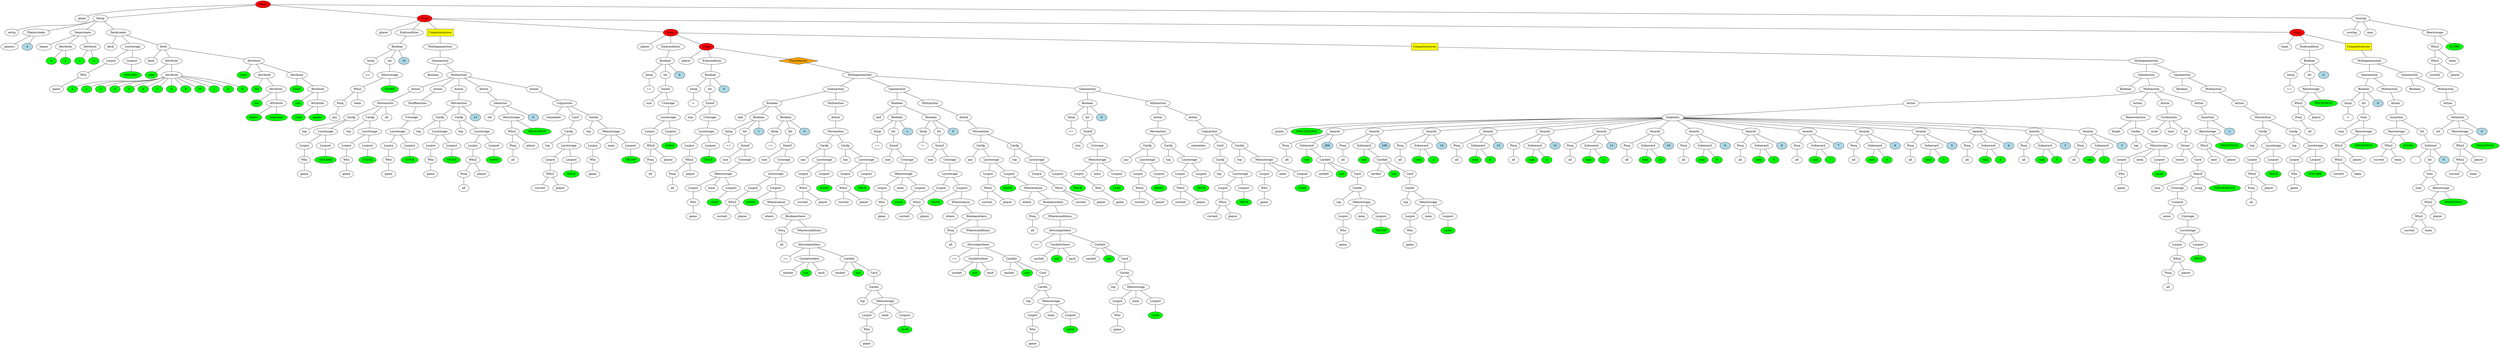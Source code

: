 graph tree{NODE0 [label="Stage" style=filled fillcolor="red"]
NODE0_1 [label="game"]
NODE0 -- NODE0_1
NODE0_2 [label="Setup" ]
NODE0_2_1 [label="setup"]
NODE0_2 -- NODE0_2_1
NODE0_2_2 [label="Playercreate" ]
NODE0_2_2_2 [label="players"]
NODE0_2_2 -- NODE0_2_2_2
NODE0_2_2_3 [label="4" style=filled fillcolor="lightblue"]
NODE0_2_2 -- NODE0_2_2_3
NODE0_2 -- NODE0_2_2
NODE0_2_4 [label="Teamcreate" ]
NODE0_2_4_1 [label="teams"]
NODE0_2_4 -- NODE0_2_4_1
NODE0_2_4_2 [label="Attribute" ]
NODE0_2_4_2_1 [fillcolor="green" style=filled label="0"]
NODE0_2_4_2 -- NODE0_2_4_2_1
NODE0_2_4_2_3 [fillcolor="green" style=filled label="2"]
NODE0_2_4_2 -- NODE0_2_4_2_3
NODE0_2_4 -- NODE0_2_4_2
NODE0_2_4_3 [label="Attribute" ]
NODE0_2_4_3_1 [fillcolor="green" style=filled label="1"]
NODE0_2_4_3 -- NODE0_2_4_3_1
NODE0_2_4_3_3 [fillcolor="green" style=filled label="3"]
NODE0_2_4_3 -- NODE0_2_4_3_3
NODE0_2_4 -- NODE0_2_4_3
NODE0_2 -- NODE0_2_4
NODE0_2_6 [label="Deckcreate" ]
NODE0_2_6_2 [label="deck"]
NODE0_2_6 -- NODE0_2_6_2
NODE0_2_6_3 [label="Locstorage" ]
NODE0_2_6_3_1 [label="Locpre" ]
NODE0_2_6_3_1_0 [label="Who" ]
NODE0_2_6_3_1_0_0 [label="game"]
NODE0_2_6_3_1_0 -- NODE0_2_6_3_1_0_0
NODE0_2_6_3_1 -- NODE0_2_6_3_1_0
NODE0_2_6_3 -- NODE0_2_6_3_1
NODE0_2_6_3_3 [label="Locpost" ]
NODE0_2_6_3_3_0 [fillcolor="green" style=filled label="DISCARD"]
NODE0_2_6_3_3 -- NODE0_2_6_3_3_0
NODE0_2_6_3 -- NODE0_2_6_3_3
NODE0_2_6 -- NODE0_2_6_3
NODE0_2_6_4 [label="Deck" ]
NODE0_2_6_4_1 [label="deck"]
NODE0_2_6_4 -- NODE0_2_6_4_1
NODE0_2_6_4_2 [label="Attribute" ]
NODE0_2_6_4_2_1 [fillcolor="green" style=filled label="rank"]
NODE0_2_6_4_2 -- NODE0_2_6_4_2_1
NODE0_2_6_4_2_2 [label="Attribute" ]
NODE0_2_6_4_2_2_1 [fillcolor="green" style=filled label="A"]
NODE0_2_6_4_2_2 -- NODE0_2_6_4_2_2_1
NODE0_2_6_4_2_2_3 [fillcolor="green" style=filled label="2"]
NODE0_2_6_4_2_2 -- NODE0_2_6_4_2_2_3
NODE0_2_6_4_2_2_5 [fillcolor="green" style=filled label="3"]
NODE0_2_6_4_2_2 -- NODE0_2_6_4_2_2_5
NODE0_2_6_4_2_2_7 [fillcolor="green" style=filled label="4"]
NODE0_2_6_4_2_2 -- NODE0_2_6_4_2_2_7
NODE0_2_6_4_2_2_9 [fillcolor="green" style=filled label="5"]
NODE0_2_6_4_2_2 -- NODE0_2_6_4_2_2_9
NODE0_2_6_4_2_2_11 [fillcolor="green" style=filled label="6"]
NODE0_2_6_4_2_2 -- NODE0_2_6_4_2_2_11
NODE0_2_6_4_2_2_13 [fillcolor="green" style=filled label="7"]
NODE0_2_6_4_2_2 -- NODE0_2_6_4_2_2_13
NODE0_2_6_4_2_2_15 [fillcolor="green" style=filled label="8"]
NODE0_2_6_4_2_2 -- NODE0_2_6_4_2_2_15
NODE0_2_6_4_2_2_17 [fillcolor="green" style=filled label="9"]
NODE0_2_6_4_2_2 -- NODE0_2_6_4_2_2_17
NODE0_2_6_4_2_2_19 [fillcolor="green" style=filled label="10"]
NODE0_2_6_4_2_2 -- NODE0_2_6_4_2_2_19
NODE0_2_6_4_2_2_21 [fillcolor="green" style=filled label="J"]
NODE0_2_6_4_2_2 -- NODE0_2_6_4_2_2_21
NODE0_2_6_4_2_2_23 [fillcolor="green" style=filled label="Q"]
NODE0_2_6_4_2_2 -- NODE0_2_6_4_2_2_23
NODE0_2_6_4_2_2_25 [fillcolor="green" style=filled label="K"]
NODE0_2_6_4_2_2 -- NODE0_2_6_4_2_2_25
NODE0_2_6_4_2 -- NODE0_2_6_4_2_2
NODE0_2_6_4 -- NODE0_2_6_4_2
NODE0_2_6_4_3 [label="Attribute" ]
NODE0_2_6_4_3_1 [fillcolor="green" style=filled label="color"]
NODE0_2_6_4_3 -- NODE0_2_6_4_3_1
NODE0_2_6_4_3_2 [label="Attribute" ]
NODE0_2_6_4_3_2_1 [fillcolor="green" style=filled label="red"]
NODE0_2_6_4_3_2 -- NODE0_2_6_4_3_2_1
NODE0_2_6_4_3_2_2 [label="Attribute" ]
NODE0_2_6_4_3_2_2_1 [fillcolor="green" style=filled label="suit"]
NODE0_2_6_4_3_2_2 -- NODE0_2_6_4_3_2_2_1
NODE0_2_6_4_3_2_2_2 [label="Attribute" ]
NODE0_2_6_4_3_2_2_2_1 [fillcolor="green" style=filled label="hearts"]
NODE0_2_6_4_3_2_2_2 -- NODE0_2_6_4_3_2_2_2_1
NODE0_2_6_4_3_2_2_2_3 [fillcolor="green" style=filled label="diamonds"]
NODE0_2_6_4_3_2_2_2 -- NODE0_2_6_4_3_2_2_2_3
NODE0_2_6_4_3_2_2 -- NODE0_2_6_4_3_2_2_2
NODE0_2_6_4_3_2 -- NODE0_2_6_4_3_2_2
NODE0_2_6_4_3 -- NODE0_2_6_4_3_2
NODE0_2_6_4_3_3 [label="Attribute" ]
NODE0_2_6_4_3_3_1 [fillcolor="green" style=filled label="black"]
NODE0_2_6_4_3_3 -- NODE0_2_6_4_3_3_1
NODE0_2_6_4_3_3_2 [label="Attribute" ]
NODE0_2_6_4_3_3_2_1 [fillcolor="green" style=filled label="suit"]
NODE0_2_6_4_3_3_2 -- NODE0_2_6_4_3_3_2_1
NODE0_2_6_4_3_3_2_2 [label="Attribute" ]
NODE0_2_6_4_3_3_2_2_1 [fillcolor="green" style=filled label="clubs"]
NODE0_2_6_4_3_3_2_2 -- NODE0_2_6_4_3_3_2_2_1
NODE0_2_6_4_3_3_2_2_3 [fillcolor="green" style=filled label="spades"]
NODE0_2_6_4_3_3_2_2 -- NODE0_2_6_4_3_3_2_2_3
NODE0_2_6_4_3_3_2 -- NODE0_2_6_4_3_3_2_2
NODE0_2_6_4_3_3 -- NODE0_2_6_4_3_3_2
NODE0_2_6_4_3 -- NODE0_2_6_4_3_3
NODE0_2_6_4 -- NODE0_2_6_4_3
NODE0_2_6 -- NODE0_2_6_4
NODE0_2 -- NODE0_2_6
NODE0 -- NODE0_2
NODE0_3 [label="Stage"  style=filled fillcolor="red"]
NODE0_3_2 [label="player"]
NODE0_3 -- NODE0_3_2
NODE0_3_3 [label="Endcondition" ]
NODE0_3_3_2 [label="Boolean" ]
NODE0_3_3_2_1 [label="Intop" ]
NODE0_3_3_2_1_0 [label=">="]
NODE0_3_3_2_1 -- NODE0_3_3_2_1_0
NODE0_3_3_2 -- NODE0_3_3_2_1
NODE0_3_3_2_2 [label="Int" ]
NODE0_3_3_2_2_0 [label="Rawstorage" ]
NODE0_3_3_2_2_0_1 [label="Who2" ]
NODE0_3_3_2_2_0_1_1 [label="Posq" ]
NODE0_3_3_2_2_0_1_1_0 [label="any"]
NODE0_3_3_2_2_0_1_1 -- NODE0_3_3_2_2_0_1_1_0
NODE0_3_3_2_2_0_1 -- NODE0_3_3_2_2_0_1_1
NODE0_3_3_2_2_0_1_2 [label="team"]
NODE0_3_3_2_2_0_1 -- NODE0_3_3_2_2_0_1_2
NODE0_3_3_2_2_0 -- NODE0_3_3_2_2_0_1
NODE0_3_3_2_2_0_3 [fillcolor="green" style=filled label="SCORE"]
NODE0_3_3_2_2_0 -- NODE0_3_3_2_2_0_3
NODE0_3_3_2_2 -- NODE0_3_3_2_2_0
NODE0_3_3_2 -- NODE0_3_3_2_2
NODE0_3_3_2_3 [label="10" style=filled fillcolor="lightblue"]
NODE0_3_3_2 -- NODE0_3_3_2_3
NODE0_3_3 -- NODE0_3_3_2
NODE0_3 -- NODE0_3_3
NODE0_3_4 [label="Computermoves"  style=filled shape=box fillcolor="yellow"]
NODE0_3_4_2 [label="Multigameaction" ]
NODE0_3_4_2_0 [label="Gameaction" ]
NODE0_3_4_2_0_1 [label="Boolean" ]
NODE0_3_4_2_0 -- NODE0_3_4_2_0_1
NODE0_3_4_2_0_2 [label="Multiaction" ]
NODE0_3_4_2_0_2_0 [label="Action" ]
NODE0_3_4_2_0_2_0_1 [label="Moveaction" ]
NODE0_3_4_2_0_2_0_1_1 [label="Cardp" ]
NODE0_3_4_2_0_2_0_1_1_1 [label="top"]
NODE0_3_4_2_0_2_0_1_1 -- NODE0_3_4_2_0_2_0_1_1_1
NODE0_3_4_2_0_2_0_1_1_2 [label="Locstorage" ]
NODE0_3_4_2_0_2_0_1_1_2_1 [label="Locpre" ]
NODE0_3_4_2_0_2_0_1_1_2_1_0 [label="Who" ]
NODE0_3_4_2_0_2_0_1_1_2_1_0_0 [label="game"]
NODE0_3_4_2_0_2_0_1_1_2_1_0 -- NODE0_3_4_2_0_2_0_1_1_2_1_0_0
NODE0_3_4_2_0_2_0_1_1_2_1 -- NODE0_3_4_2_0_2_0_1_1_2_1_0
NODE0_3_4_2_0_2_0_1_1_2 -- NODE0_3_4_2_0_2_0_1_1_2_1
NODE0_3_4_2_0_2_0_1_1_2_3 [label="Locpost" ]
NODE0_3_4_2_0_2_0_1_1_2_3_0 [fillcolor="green" style=filled label="DISCARD"]
NODE0_3_4_2_0_2_0_1_1_2_3 -- NODE0_3_4_2_0_2_0_1_1_2_3_0
NODE0_3_4_2_0_2_0_1_1_2 -- NODE0_3_4_2_0_2_0_1_1_2_3
NODE0_3_4_2_0_2_0_1_1 -- NODE0_3_4_2_0_2_0_1_1_2
NODE0_3_4_2_0_2_0_1 -- NODE0_3_4_2_0_2_0_1_1
NODE0_3_4_2_0_2_0_1_2 [label="Cardp" ]
NODE0_3_4_2_0_2_0_1_2_1 [label="top"]
NODE0_3_4_2_0_2_0_1_2 -- NODE0_3_4_2_0_2_0_1_2_1
NODE0_3_4_2_0_2_0_1_2_2 [label="Locstorage" ]
NODE0_3_4_2_0_2_0_1_2_2_1 [label="Locpre" ]
NODE0_3_4_2_0_2_0_1_2_2_1_0 [label="Who" ]
NODE0_3_4_2_0_2_0_1_2_2_1_0_0 [label="game"]
NODE0_3_4_2_0_2_0_1_2_2_1_0 -- NODE0_3_4_2_0_2_0_1_2_2_1_0_0
NODE0_3_4_2_0_2_0_1_2_2_1 -- NODE0_3_4_2_0_2_0_1_2_2_1_0
NODE0_3_4_2_0_2_0_1_2_2 -- NODE0_3_4_2_0_2_0_1_2_2_1
NODE0_3_4_2_0_2_0_1_2_2_3 [label="Locpost" ]
NODE0_3_4_2_0_2_0_1_2_2_3_0 [fillcolor="green" style=filled label="STOCK"]
NODE0_3_4_2_0_2_0_1_2_2_3 -- NODE0_3_4_2_0_2_0_1_2_2_3_0
NODE0_3_4_2_0_2_0_1_2_2 -- NODE0_3_4_2_0_2_0_1_2_2_3
NODE0_3_4_2_0_2_0_1_2 -- NODE0_3_4_2_0_2_0_1_2_2
NODE0_3_4_2_0_2_0_1 -- NODE0_3_4_2_0_2_0_1_2
NODE0_3_4_2_0_2_0_1_3 [label="all"]
NODE0_3_4_2_0_2_0_1 -- NODE0_3_4_2_0_2_0_1_3
NODE0_3_4_2_0_2_0 -- NODE0_3_4_2_0_2_0_1
NODE0_3_4_2_0_2 -- NODE0_3_4_2_0_2_0
NODE0_3_4_2_0_2_1 [label="Action" ]
NODE0_3_4_2_0_2_1_1 [label="Shuffleaction" ]
NODE0_3_4_2_0_2_1_1_1 [label="Cstorage" ]
NODE0_3_4_2_0_2_1_1_1_0 [label="Locstorage" ]
NODE0_3_4_2_0_2_1_1_1_0_1 [label="Locpre" ]
NODE0_3_4_2_0_2_1_1_1_0_1_0 [label="Who" ]
NODE0_3_4_2_0_2_1_1_1_0_1_0_0 [label="game"]
NODE0_3_4_2_0_2_1_1_1_0_1_0 -- NODE0_3_4_2_0_2_1_1_1_0_1_0_0
NODE0_3_4_2_0_2_1_1_1_0_1 -- NODE0_3_4_2_0_2_1_1_1_0_1_0
NODE0_3_4_2_0_2_1_1_1_0 -- NODE0_3_4_2_0_2_1_1_1_0_1
NODE0_3_4_2_0_2_1_1_1_0_3 [label="Locpost" ]
NODE0_3_4_2_0_2_1_1_1_0_3_0 [fillcolor="green" style=filled label="STOCK"]
NODE0_3_4_2_0_2_1_1_1_0_3 -- NODE0_3_4_2_0_2_1_1_1_0_3_0
NODE0_3_4_2_0_2_1_1_1_0 -- NODE0_3_4_2_0_2_1_1_1_0_3
NODE0_3_4_2_0_2_1_1_1 -- NODE0_3_4_2_0_2_1_1_1_0
NODE0_3_4_2_0_2_1_1 -- NODE0_3_4_2_0_2_1_1_1
NODE0_3_4_2_0_2_1 -- NODE0_3_4_2_0_2_1_1
NODE0_3_4_2_0_2 -- NODE0_3_4_2_0_2_1
NODE0_3_4_2_0_2_2 [label="Action" ]
NODE0_3_4_2_0_2_2_1 [label="Moveaction" ]
NODE0_3_4_2_0_2_2_1_1 [label="Cardp" ]
NODE0_3_4_2_0_2_2_1_1_1 [label="top"]
NODE0_3_4_2_0_2_2_1_1 -- NODE0_3_4_2_0_2_2_1_1_1
NODE0_3_4_2_0_2_2_1_1_2 [label="Locstorage" ]
NODE0_3_4_2_0_2_2_1_1_2_1 [label="Locpre" ]
NODE0_3_4_2_0_2_2_1_1_2_1_0 [label="Who" ]
NODE0_3_4_2_0_2_2_1_1_2_1_0_0 [label="game"]
NODE0_3_4_2_0_2_2_1_1_2_1_0 -- NODE0_3_4_2_0_2_2_1_1_2_1_0_0
NODE0_3_4_2_0_2_2_1_1_2_1 -- NODE0_3_4_2_0_2_2_1_1_2_1_0
NODE0_3_4_2_0_2_2_1_1_2 -- NODE0_3_4_2_0_2_2_1_1_2_1
NODE0_3_4_2_0_2_2_1_1_2_3 [label="Locpost" ]
NODE0_3_4_2_0_2_2_1_1_2_3_0 [fillcolor="green" style=filled label="STOCK"]
NODE0_3_4_2_0_2_2_1_1_2_3 -- NODE0_3_4_2_0_2_2_1_1_2_3_0
NODE0_3_4_2_0_2_2_1_1_2 -- NODE0_3_4_2_0_2_2_1_1_2_3
NODE0_3_4_2_0_2_2_1_1 -- NODE0_3_4_2_0_2_2_1_1_2
NODE0_3_4_2_0_2_2_1 -- NODE0_3_4_2_0_2_2_1_1
NODE0_3_4_2_0_2_2_1_2 [label="Cardp" ]
NODE0_3_4_2_0_2_2_1_2_1 [label="top"]
NODE0_3_4_2_0_2_2_1_2 -- NODE0_3_4_2_0_2_2_1_2_1
NODE0_3_4_2_0_2_2_1_2_2 [label="Locstorage" ]
NODE0_3_4_2_0_2_2_1_2_2_1 [label="Locpre" ]
NODE0_3_4_2_0_2_2_1_2_2_1_0 [label="Who2" ]
NODE0_3_4_2_0_2_2_1_2_2_1_0_1 [label="Posq" ]
NODE0_3_4_2_0_2_2_1_2_2_1_0_1_0 [label="all"]
NODE0_3_4_2_0_2_2_1_2_2_1_0_1 -- NODE0_3_4_2_0_2_2_1_2_2_1_0_1_0
NODE0_3_4_2_0_2_2_1_2_2_1_0 -- NODE0_3_4_2_0_2_2_1_2_2_1_0_1
NODE0_3_4_2_0_2_2_1_2_2_1_0_2 [label="player"]
NODE0_3_4_2_0_2_2_1_2_2_1_0 -- NODE0_3_4_2_0_2_2_1_2_2_1_0_2
NODE0_3_4_2_0_2_2_1_2_2_1 -- NODE0_3_4_2_0_2_2_1_2_2_1_0
NODE0_3_4_2_0_2_2_1_2_2 -- NODE0_3_4_2_0_2_2_1_2_2_1
NODE0_3_4_2_0_2_2_1_2_2_3 [label="Locpost" ]
NODE0_3_4_2_0_2_2_1_2_2_3_0 [fillcolor="green" style=filled label="HAND"]
NODE0_3_4_2_0_2_2_1_2_2_3 -- NODE0_3_4_2_0_2_2_1_2_2_3_0
NODE0_3_4_2_0_2_2_1_2_2 -- NODE0_3_4_2_0_2_2_1_2_2_3
NODE0_3_4_2_0_2_2_1_2 -- NODE0_3_4_2_0_2_2_1_2_2
NODE0_3_4_2_0_2_2_1 -- NODE0_3_4_2_0_2_2_1_2
NODE0_3_4_2_0_2_2_1_3 [label="13" style=filled fillcolor="lightblue"]
NODE0_3_4_2_0_2_2_1 -- NODE0_3_4_2_0_2_2_1_3
NODE0_3_4_2_0_2_2 -- NODE0_3_4_2_0_2_2_1
NODE0_3_4_2_0_2 -- NODE0_3_4_2_0_2_2
NODE0_3_4_2_0_2_3 [label="Action" ]
NODE0_3_4_2_0_2_3_1 [label="Setaction" ]
NODE0_3_4_2_0_2_3_1_0 [label="set"]
NODE0_3_4_2_0_2_3_1 -- NODE0_3_4_2_0_2_3_1_0
NODE0_3_4_2_0_2_3_1_1 [label="Rawstorage" ]
NODE0_3_4_2_0_2_3_1_1_1 [label="Who2" ]
NODE0_3_4_2_0_2_3_1_1_1_1 [label="Posq" ]
NODE0_3_4_2_0_2_3_1_1_1_1_0 [label="all"]
NODE0_3_4_2_0_2_3_1_1_1_1 -- NODE0_3_4_2_0_2_3_1_1_1_1_0
NODE0_3_4_2_0_2_3_1_1_1 -- NODE0_3_4_2_0_2_3_1_1_1_1
NODE0_3_4_2_0_2_3_1_1_1_2 [label="player"]
NODE0_3_4_2_0_2_3_1_1_1 -- NODE0_3_4_2_0_2_3_1_1_1_2
NODE0_3_4_2_0_2_3_1_1 -- NODE0_3_4_2_0_2_3_1_1_1
NODE0_3_4_2_0_2_3_1_1_3 [fillcolor="green" style=filled label="TRICKSWON"]
NODE0_3_4_2_0_2_3_1_1 -- NODE0_3_4_2_0_2_3_1_1_3
NODE0_3_4_2_0_2_3_1 -- NODE0_3_4_2_0_2_3_1_1
NODE0_3_4_2_0_2_3_1_2 [label="0" style=filled fillcolor="lightblue"]
NODE0_3_4_2_0_2_3_1 -- NODE0_3_4_2_0_2_3_1_2
NODE0_3_4_2_0_2_3 -- NODE0_3_4_2_0_2_3_1
NODE0_3_4_2_0_2 -- NODE0_3_4_2_0_2_3
NODE0_3_4_2_0_2_4 [label="Action" ]
NODE0_3_4_2_0_2_4_1 [label="Copyaction" ]
NODE0_3_4_2_0_2_4_1_0 [label="remember"]
NODE0_3_4_2_0_2_4_1 -- NODE0_3_4_2_0_2_4_1_0
NODE0_3_4_2_0_2_4_1_1 [label="Card" ]
NODE0_3_4_2_0_2_4_1_1_0 [label="Cardp" ]
NODE0_3_4_2_0_2_4_1_1_0_1 [label="top"]
NODE0_3_4_2_0_2_4_1_1_0 -- NODE0_3_4_2_0_2_4_1_1_0_1
NODE0_3_4_2_0_2_4_1_1_0_2 [label="Locstorage" ]
NODE0_3_4_2_0_2_4_1_1_0_2_1 [label="Locpre" ]
NODE0_3_4_2_0_2_4_1_1_0_2_1_0 [label="Who2" ]
NODE0_3_4_2_0_2_4_1_1_0_2_1_0_1 [label="current"]
NODE0_3_4_2_0_2_4_1_1_0_2_1_0 -- NODE0_3_4_2_0_2_4_1_1_0_2_1_0_1
NODE0_3_4_2_0_2_4_1_1_0_2_1_0_2 [label="player"]
NODE0_3_4_2_0_2_4_1_1_0_2_1_0 -- NODE0_3_4_2_0_2_4_1_1_0_2_1_0_2
NODE0_3_4_2_0_2_4_1_1_0_2_1 -- NODE0_3_4_2_0_2_4_1_1_0_2_1_0
NODE0_3_4_2_0_2_4_1_1_0_2 -- NODE0_3_4_2_0_2_4_1_1_0_2_1
NODE0_3_4_2_0_2_4_1_1_0_2_3 [label="Locpost" ]
NODE0_3_4_2_0_2_4_1_1_0_2_3_0 [fillcolor="green" style=filled label="HAND"]
NODE0_3_4_2_0_2_4_1_1_0_2_3 -- NODE0_3_4_2_0_2_4_1_1_0_2_3_0
NODE0_3_4_2_0_2_4_1_1_0_2 -- NODE0_3_4_2_0_2_4_1_1_0_2_3
NODE0_3_4_2_0_2_4_1_1_0 -- NODE0_3_4_2_0_2_4_1_1_0_2
NODE0_3_4_2_0_2_4_1_1 -- NODE0_3_4_2_0_2_4_1_1_0
NODE0_3_4_2_0_2_4_1 -- NODE0_3_4_2_0_2_4_1_1
NODE0_3_4_2_0_2_4_1_2 [label="Cardm" ]
NODE0_3_4_2_0_2_4_1_2_1 [label="top"]
NODE0_3_4_2_0_2_4_1_2 -- NODE0_3_4_2_0_2_4_1_2_1
NODE0_3_4_2_0_2_4_1_2_2 [label="Memstorage" ]
NODE0_3_4_2_0_2_4_1_2_2_1 [label="Locpre" ]
NODE0_3_4_2_0_2_4_1_2_2_1_0 [label="Who" ]
NODE0_3_4_2_0_2_4_1_2_2_1_0_0 [label="game"]
NODE0_3_4_2_0_2_4_1_2_2_1_0 -- NODE0_3_4_2_0_2_4_1_2_2_1_0_0
NODE0_3_4_2_0_2_4_1_2_2_1 -- NODE0_3_4_2_0_2_4_1_2_2_1_0
NODE0_3_4_2_0_2_4_1_2_2 -- NODE0_3_4_2_0_2_4_1_2_2_1
NODE0_3_4_2_0_2_4_1_2_2_2 [label="mem"]
NODE0_3_4_2_0_2_4_1_2_2 -- NODE0_3_4_2_0_2_4_1_2_2_2
NODE0_3_4_2_0_2_4_1_2_2_3 [label="Locpost" ]
NODE0_3_4_2_0_2_4_1_2_2_3_0 [fillcolor="green" style=filled label="TRUMP"]
NODE0_3_4_2_0_2_4_1_2_2_3 -- NODE0_3_4_2_0_2_4_1_2_2_3_0
NODE0_3_4_2_0_2_4_1_2_2 -- NODE0_3_4_2_0_2_4_1_2_2_3
NODE0_3_4_2_0_2_4_1_2 -- NODE0_3_4_2_0_2_4_1_2_2
NODE0_3_4_2_0_2_4_1 -- NODE0_3_4_2_0_2_4_1_2
NODE0_3_4_2_0_2_4 -- NODE0_3_4_2_0_2_4_1
NODE0_3_4_2_0_2 -- NODE0_3_4_2_0_2_4
NODE0_3_4_2_0 -- NODE0_3_4_2_0_2
NODE0_3_4_2 -- NODE0_3_4_2_0
NODE0_3_4 -- NODE0_3_4_2
NODE0_3 -- NODE0_3_4
NODE0_3_5 [label="Stage"  style=filled fillcolor="red"]
NODE0_3_5_2 [label="player"]
NODE0_3_5 -- NODE0_3_5_2
NODE0_3_5_3 [label="Endcondition" ]
NODE0_3_5_3_2 [label="Boolean" ]
NODE0_3_5_3_2_1 [label="Intop" ]
NODE0_3_5_3_2_1_0 [label="=="]
NODE0_3_5_3_2_1 -- NODE0_3_5_3_2_1_0
NODE0_3_5_3_2 -- NODE0_3_5_3_2_1
NODE0_3_5_3_2_2 [label="Int" ]
NODE0_3_5_3_2_2_0 [label="Sizeof" ]
NODE0_3_5_3_2_2_0_1 [label="size"]
NODE0_3_5_3_2_2_0 -- NODE0_3_5_3_2_2_0_1
NODE0_3_5_3_2_2_0_2 [label="Cstorage" ]
NODE0_3_5_3_2_2_0_2_0 [label="Locstorage" ]
NODE0_3_5_3_2_2_0_2_0_1 [label="Locpre" ]
NODE0_3_5_3_2_2_0_2_0_1_0 [label="Who2" ]
NODE0_3_5_3_2_2_0_2_0_1_0_1 [label="Posq" ]
NODE0_3_5_3_2_2_0_2_0_1_0_1_0 [label="all"]
NODE0_3_5_3_2_2_0_2_0_1_0_1 -- NODE0_3_5_3_2_2_0_2_0_1_0_1_0
NODE0_3_5_3_2_2_0_2_0_1_0 -- NODE0_3_5_3_2_2_0_2_0_1_0_1
NODE0_3_5_3_2_2_0_2_0_1_0_2 [label="player"]
NODE0_3_5_3_2_2_0_2_0_1_0 -- NODE0_3_5_3_2_2_0_2_0_1_0_2
NODE0_3_5_3_2_2_0_2_0_1 -- NODE0_3_5_3_2_2_0_2_0_1_0
NODE0_3_5_3_2_2_0_2_0 -- NODE0_3_5_3_2_2_0_2_0_1
NODE0_3_5_3_2_2_0_2_0_3 [label="Locpost" ]
NODE0_3_5_3_2_2_0_2_0_3_0 [fillcolor="green" style=filled label="HAND"]
NODE0_3_5_3_2_2_0_2_0_3 -- NODE0_3_5_3_2_2_0_2_0_3_0
NODE0_3_5_3_2_2_0_2_0 -- NODE0_3_5_3_2_2_0_2_0_3
NODE0_3_5_3_2_2_0_2 -- NODE0_3_5_3_2_2_0_2_0
NODE0_3_5_3_2_2_0 -- NODE0_3_5_3_2_2_0_2
NODE0_3_5_3_2_2 -- NODE0_3_5_3_2_2_0
NODE0_3_5_3_2 -- NODE0_3_5_3_2_2
NODE0_3_5_3_2_3 [label="0" style=filled fillcolor="lightblue"]
NODE0_3_5_3_2 -- NODE0_3_5_3_2_3
NODE0_3_5_3 -- NODE0_3_5_3_2
NODE0_3_5 -- NODE0_3_5_3
NODE0_3_5_4 [label="Stage"  style=filled fillcolor="red"]
NODE0_3_5_4_2 [label="player"]
NODE0_3_5_4 -- NODE0_3_5_4_2
NODE0_3_5_4_3 [label="Endcondition" ]
NODE0_3_5_4_3_2 [label="Boolean" ]
NODE0_3_5_4_3_2_1 [label="Intop" ]
NODE0_3_5_4_3_2_1_0 [label=">"]
NODE0_3_5_4_3_2_1 -- NODE0_3_5_4_3_2_1_0
NODE0_3_5_4_3_2 -- NODE0_3_5_4_3_2_1
NODE0_3_5_4_3_2_2 [label="Int" ]
NODE0_3_5_4_3_2_2_0 [label="Sizeof" ]
NODE0_3_5_4_3_2_2_0_1 [label="size"]
NODE0_3_5_4_3_2_2_0 -- NODE0_3_5_4_3_2_2_0_1
NODE0_3_5_4_3_2_2_0_2 [label="Cstorage" ]
NODE0_3_5_4_3_2_2_0_2_0 [label="Locstorage" ]
NODE0_3_5_4_3_2_2_0_2_0_1 [label="Locpre" ]
NODE0_3_5_4_3_2_2_0_2_0_1_0 [label="Who2" ]
NODE0_3_5_4_3_2_2_0_2_0_1_0_1 [label="Posq" ]
NODE0_3_5_4_3_2_2_0_2_0_1_0_1_0 [label="all"]
NODE0_3_5_4_3_2_2_0_2_0_1_0_1 -- NODE0_3_5_4_3_2_2_0_2_0_1_0_1_0
NODE0_3_5_4_3_2_2_0_2_0_1_0 -- NODE0_3_5_4_3_2_2_0_2_0_1_0_1
NODE0_3_5_4_3_2_2_0_2_0_1_0_2 [label="player"]
NODE0_3_5_4_3_2_2_0_2_0_1_0 -- NODE0_3_5_4_3_2_2_0_2_0_1_0_2
NODE0_3_5_4_3_2_2_0_2_0_1 -- NODE0_3_5_4_3_2_2_0_2_0_1_0
NODE0_3_5_4_3_2_2_0_2_0 -- NODE0_3_5_4_3_2_2_0_2_0_1
NODE0_3_5_4_3_2_2_0_2_0_3 [label="Locpost" ]
NODE0_3_5_4_3_2_2_0_2_0_3_0 [fillcolor="green" style=filled label="TRICK"]
NODE0_3_5_4_3_2_2_0_2_0_3 -- NODE0_3_5_4_3_2_2_0_2_0_3_0
NODE0_3_5_4_3_2_2_0_2_0 -- NODE0_3_5_4_3_2_2_0_2_0_3
NODE0_3_5_4_3_2_2_0_2 -- NODE0_3_5_4_3_2_2_0_2_0
NODE0_3_5_4_3_2_2_0 -- NODE0_3_5_4_3_2_2_0_2
NODE0_3_5_4_3_2_2 -- NODE0_3_5_4_3_2_2_0
NODE0_3_5_4_3_2 -- NODE0_3_5_4_3_2_2
NODE0_3_5_4_3_2_3 [label="0" style=filled fillcolor="lightblue"]
NODE0_3_5_4_3_2 -- NODE0_3_5_4_3_2_3
NODE0_3_5_4_3 -- NODE0_3_5_4_3_2
NODE0_3_5_4 -- NODE0_3_5_4_3
NODE0_3_5_4_4 [label="Playermoves"  style=filled shape=diamond fillcolor="orange"]
NODE0_3_5_4_4_2 [label="Multigameaction" ]
NODE0_3_5_4_4_2_0 [label="Gameaction" ]
NODE0_3_5_4_4_2_0_1 [label="Boolean" ]
NODE0_3_5_4_4_2_0_1_1 [label="and"]
NODE0_3_5_4_4_2_0_1 -- NODE0_3_5_4_4_2_0_1_1
NODE0_3_5_4_4_2_0_1_2 [label="Boolean" ]
NODE0_3_5_4_4_2_0_1_2_1 [label="Intop" ]
NODE0_3_5_4_4_2_0_1_2_1_0 [label="=="]
NODE0_3_5_4_4_2_0_1_2_1 -- NODE0_3_5_4_4_2_0_1_2_1_0
NODE0_3_5_4_4_2_0_1_2 -- NODE0_3_5_4_4_2_0_1_2_1
NODE0_3_5_4_4_2_0_1_2_2 [label="Int" ]
NODE0_3_5_4_4_2_0_1_2_2_0 [label="Sizeof" ]
NODE0_3_5_4_4_2_0_1_2_2_0_1 [label="size"]
NODE0_3_5_4_4_2_0_1_2_2_0 -- NODE0_3_5_4_4_2_0_1_2_2_0_1
NODE0_3_5_4_4_2_0_1_2_2_0_2 [label="Cstorage" ]
NODE0_3_5_4_4_2_0_1_2_2_0_2_0 [label="Memstorage" ]
NODE0_3_5_4_4_2_0_1_2_2_0_2_0_1 [label="Locpre" ]
NODE0_3_5_4_4_2_0_1_2_2_0_2_0_1_0 [label="Who" ]
NODE0_3_5_4_4_2_0_1_2_2_0_2_0_1_0_0 [label="game"]
NODE0_3_5_4_4_2_0_1_2_2_0_2_0_1_0 -- NODE0_3_5_4_4_2_0_1_2_2_0_2_0_1_0_0
NODE0_3_5_4_4_2_0_1_2_2_0_2_0_1 -- NODE0_3_5_4_4_2_0_1_2_2_0_2_0_1_0
NODE0_3_5_4_4_2_0_1_2_2_0_2_0 -- NODE0_3_5_4_4_2_0_1_2_2_0_2_0_1
NODE0_3_5_4_4_2_0_1_2_2_0_2_0_2 [label="mem"]
NODE0_3_5_4_4_2_0_1_2_2_0_2_0 -- NODE0_3_5_4_4_2_0_1_2_2_0_2_0_2
NODE0_3_5_4_4_2_0_1_2_2_0_2_0_3 [label="Locpost" ]
NODE0_3_5_4_4_2_0_1_2_2_0_2_0_3_0 [fillcolor="green" style=filled label="LEAD"]
NODE0_3_5_4_4_2_0_1_2_2_0_2_0_3 -- NODE0_3_5_4_4_2_0_1_2_2_0_2_0_3_0
NODE0_3_5_4_4_2_0_1_2_2_0_2_0 -- NODE0_3_5_4_4_2_0_1_2_2_0_2_0_3
NODE0_3_5_4_4_2_0_1_2_2_0_2 -- NODE0_3_5_4_4_2_0_1_2_2_0_2_0
NODE0_3_5_4_4_2_0_1_2_2_0 -- NODE0_3_5_4_4_2_0_1_2_2_0_2
NODE0_3_5_4_4_2_0_1_2_2 -- NODE0_3_5_4_4_2_0_1_2_2_0
NODE0_3_5_4_4_2_0_1_2 -- NODE0_3_5_4_4_2_0_1_2_2
NODE0_3_5_4_4_2_0_1_2_3 [label="1" style=filled fillcolor="lightblue"]
NODE0_3_5_4_4_2_0_1_2 -- NODE0_3_5_4_4_2_0_1_2_3
NODE0_3_5_4_4_2_0_1 -- NODE0_3_5_4_4_2_0_1_2
NODE0_3_5_4_4_2_0_1_3 [label="Boolean" ]
NODE0_3_5_4_4_2_0_1_3_1 [label="Intop" ]
NODE0_3_5_4_4_2_0_1_3_1_0 [label="=="]
NODE0_3_5_4_4_2_0_1_3_1 -- NODE0_3_5_4_4_2_0_1_3_1_0
NODE0_3_5_4_4_2_0_1_3 -- NODE0_3_5_4_4_2_0_1_3_1
NODE0_3_5_4_4_2_0_1_3_2 [label="Int" ]
NODE0_3_5_4_4_2_0_1_3_2_0 [label="Sizeof" ]
NODE0_3_5_4_4_2_0_1_3_2_0_1 [label="size"]
NODE0_3_5_4_4_2_0_1_3_2_0 -- NODE0_3_5_4_4_2_0_1_3_2_0_1
NODE0_3_5_4_4_2_0_1_3_2_0_2 [label="Cstorage" ]
NODE0_3_5_4_4_2_0_1_3_2_0_2_0 [label="Locstorage" ]
NODE0_3_5_4_4_2_0_1_3_2_0_2_0_1 [label="Locpre" ]
NODE0_3_5_4_4_2_0_1_3_2_0_2_0_1_0 [label="Who2" ]
NODE0_3_5_4_4_2_0_1_3_2_0_2_0_1_0_1 [label="current"]
NODE0_3_5_4_4_2_0_1_3_2_0_2_0_1_0 -- NODE0_3_5_4_4_2_0_1_3_2_0_2_0_1_0_1
NODE0_3_5_4_4_2_0_1_3_2_0_2_0_1_0_2 [label="player"]
NODE0_3_5_4_4_2_0_1_3_2_0_2_0_1_0 -- NODE0_3_5_4_4_2_0_1_3_2_0_2_0_1_0_2
NODE0_3_5_4_4_2_0_1_3_2_0_2_0_1 -- NODE0_3_5_4_4_2_0_1_3_2_0_2_0_1_0
NODE0_3_5_4_4_2_0_1_3_2_0_2_0 -- NODE0_3_5_4_4_2_0_1_3_2_0_2_0_1
NODE0_3_5_4_4_2_0_1_3_2_0_2_0_3 [label="Locpost" ]
NODE0_3_5_4_4_2_0_1_3_2_0_2_0_3_0 [fillcolor="green" style=filled label="HAND"]
NODE0_3_5_4_4_2_0_1_3_2_0_2_0_3 -- NODE0_3_5_4_4_2_0_1_3_2_0_2_0_3_0
NODE0_3_5_4_4_2_0_1_3_2_0_2_0_3_1 [label="Whereclause" ]
NODE0_3_5_4_4_2_0_1_3_2_0_2_0_3_1_0 [label="where"]
NODE0_3_5_4_4_2_0_1_3_2_0_2_0_3_1 -- NODE0_3_5_4_4_2_0_1_3_2_0_2_0_3_1_0
NODE0_3_5_4_4_2_0_1_3_2_0_2_0_3_1_1 [label="Booleanwhere" ]
NODE0_3_5_4_4_2_0_1_3_2_0_2_0_3_1_1_1 [label="Posq" ]
NODE0_3_5_4_4_2_0_1_3_2_0_2_0_3_1_1_1_0 [label="all"]
NODE0_3_5_4_4_2_0_1_3_2_0_2_0_3_1_1_1 -- NODE0_3_5_4_4_2_0_1_3_2_0_2_0_3_1_1_1_0
NODE0_3_5_4_4_2_0_1_3_2_0_2_0_3_1_1 -- NODE0_3_5_4_4_2_0_1_3_2_0_2_0_3_1_1_1
NODE0_3_5_4_4_2_0_1_3_2_0_2_0_3_1_1_2 [label="Whereconditions" ]
NODE0_3_5_4_4_2_0_1_3_2_0_2_0_3_1_1_2_1 [label="Attrcompwhere" ]
NODE0_3_5_4_4_2_0_1_3_2_0_2_0_3_1_1_2_1_0 [label="=="]
NODE0_3_5_4_4_2_0_1_3_2_0_2_0_3_1_1_2_1 -- NODE0_3_5_4_4_2_0_1_3_2_0_2_0_3_1_1_2_1_0
NODE0_3_5_4_4_2_0_1_3_2_0_2_0_3_1_1_2_1_1 [label="Cardattwhere" ]
NODE0_3_5_4_4_2_0_1_3_2_0_2_0_3_1_1_2_1_1_1 [label="cardatt"]
NODE0_3_5_4_4_2_0_1_3_2_0_2_0_3_1_1_2_1_1 -- NODE0_3_5_4_4_2_0_1_3_2_0_2_0_3_1_1_2_1_1_1
NODE0_3_5_4_4_2_0_1_3_2_0_2_0_3_1_1_2_1_1_2 [fillcolor="green" style=filled label="suit"]
NODE0_3_5_4_4_2_0_1_3_2_0_2_0_3_1_1_2_1_1 -- NODE0_3_5_4_4_2_0_1_3_2_0_2_0_3_1_1_2_1_1_2
NODE0_3_5_4_4_2_0_1_3_2_0_2_0_3_1_1_2_1_1_3 [label="each"]
NODE0_3_5_4_4_2_0_1_3_2_0_2_0_3_1_1_2_1_1 -- NODE0_3_5_4_4_2_0_1_3_2_0_2_0_3_1_1_2_1_1_3
NODE0_3_5_4_4_2_0_1_3_2_0_2_0_3_1_1_2_1 -- NODE0_3_5_4_4_2_0_1_3_2_0_2_0_3_1_1_2_1_1
NODE0_3_5_4_4_2_0_1_3_2_0_2_0_3_1_1_2_1_2 [label="Cardatt" ]
NODE0_3_5_4_4_2_0_1_3_2_0_2_0_3_1_1_2_1_2_1 [label="cardatt"]
NODE0_3_5_4_4_2_0_1_3_2_0_2_0_3_1_1_2_1_2 -- NODE0_3_5_4_4_2_0_1_3_2_0_2_0_3_1_1_2_1_2_1
NODE0_3_5_4_4_2_0_1_3_2_0_2_0_3_1_1_2_1_2_2 [fillcolor="green" style=filled label="suit"]
NODE0_3_5_4_4_2_0_1_3_2_0_2_0_3_1_1_2_1_2 -- NODE0_3_5_4_4_2_0_1_3_2_0_2_0_3_1_1_2_1_2_2
NODE0_3_5_4_4_2_0_1_3_2_0_2_0_3_1_1_2_1_2_3 [label="Card" ]
NODE0_3_5_4_4_2_0_1_3_2_0_2_0_3_1_1_2_1_2_3_0 [label="Cardm" ]
NODE0_3_5_4_4_2_0_1_3_2_0_2_0_3_1_1_2_1_2_3_0_1 [label="top"]
NODE0_3_5_4_4_2_0_1_3_2_0_2_0_3_1_1_2_1_2_3_0 -- NODE0_3_5_4_4_2_0_1_3_2_0_2_0_3_1_1_2_1_2_3_0_1
NODE0_3_5_4_4_2_0_1_3_2_0_2_0_3_1_1_2_1_2_3_0_2 [label="Memstorage" ]
NODE0_3_5_4_4_2_0_1_3_2_0_2_0_3_1_1_2_1_2_3_0_2_1 [label="Locpre" ]
NODE0_3_5_4_4_2_0_1_3_2_0_2_0_3_1_1_2_1_2_3_0_2_1_0 [label="Who" ]
NODE0_3_5_4_4_2_0_1_3_2_0_2_0_3_1_1_2_1_2_3_0_2_1_0_0 [label="game"]
NODE0_3_5_4_4_2_0_1_3_2_0_2_0_3_1_1_2_1_2_3_0_2_1_0 -- NODE0_3_5_4_4_2_0_1_3_2_0_2_0_3_1_1_2_1_2_3_0_2_1_0_0
NODE0_3_5_4_4_2_0_1_3_2_0_2_0_3_1_1_2_1_2_3_0_2_1 -- NODE0_3_5_4_4_2_0_1_3_2_0_2_0_3_1_1_2_1_2_3_0_2_1_0
NODE0_3_5_4_4_2_0_1_3_2_0_2_0_3_1_1_2_1_2_3_0_2 -- NODE0_3_5_4_4_2_0_1_3_2_0_2_0_3_1_1_2_1_2_3_0_2_1
NODE0_3_5_4_4_2_0_1_3_2_0_2_0_3_1_1_2_1_2_3_0_2_2 [label="mem"]
NODE0_3_5_4_4_2_0_1_3_2_0_2_0_3_1_1_2_1_2_3_0_2 -- NODE0_3_5_4_4_2_0_1_3_2_0_2_0_3_1_1_2_1_2_3_0_2_2
NODE0_3_5_4_4_2_0_1_3_2_0_2_0_3_1_1_2_1_2_3_0_2_3 [label="Locpost" ]
NODE0_3_5_4_4_2_0_1_3_2_0_2_0_3_1_1_2_1_2_3_0_2_3_0 [fillcolor="green" style=filled label="LEAD"]
NODE0_3_5_4_4_2_0_1_3_2_0_2_0_3_1_1_2_1_2_3_0_2_3 -- NODE0_3_5_4_4_2_0_1_3_2_0_2_0_3_1_1_2_1_2_3_0_2_3_0
NODE0_3_5_4_4_2_0_1_3_2_0_2_0_3_1_1_2_1_2_3_0_2 -- NODE0_3_5_4_4_2_0_1_3_2_0_2_0_3_1_1_2_1_2_3_0_2_3
NODE0_3_5_4_4_2_0_1_3_2_0_2_0_3_1_1_2_1_2_3_0 -- NODE0_3_5_4_4_2_0_1_3_2_0_2_0_3_1_1_2_1_2_3_0_2
NODE0_3_5_4_4_2_0_1_3_2_0_2_0_3_1_1_2_1_2_3 -- NODE0_3_5_4_4_2_0_1_3_2_0_2_0_3_1_1_2_1_2_3_0
NODE0_3_5_4_4_2_0_1_3_2_0_2_0_3_1_1_2_1_2 -- NODE0_3_5_4_4_2_0_1_3_2_0_2_0_3_1_1_2_1_2_3
NODE0_3_5_4_4_2_0_1_3_2_0_2_0_3_1_1_2_1 -- NODE0_3_5_4_4_2_0_1_3_2_0_2_0_3_1_1_2_1_2
NODE0_3_5_4_4_2_0_1_3_2_0_2_0_3_1_1_2 -- NODE0_3_5_4_4_2_0_1_3_2_0_2_0_3_1_1_2_1
NODE0_3_5_4_4_2_0_1_3_2_0_2_0_3_1_1 -- NODE0_3_5_4_4_2_0_1_3_2_0_2_0_3_1_1_2
NODE0_3_5_4_4_2_0_1_3_2_0_2_0_3_1 -- NODE0_3_5_4_4_2_0_1_3_2_0_2_0_3_1_1
NODE0_3_5_4_4_2_0_1_3_2_0_2_0_3 -- NODE0_3_5_4_4_2_0_1_3_2_0_2_0_3_1
NODE0_3_5_4_4_2_0_1_3_2_0_2_0 -- NODE0_3_5_4_4_2_0_1_3_2_0_2_0_3
NODE0_3_5_4_4_2_0_1_3_2_0_2 -- NODE0_3_5_4_4_2_0_1_3_2_0_2_0
NODE0_3_5_4_4_2_0_1_3_2_0 -- NODE0_3_5_4_4_2_0_1_3_2_0_2
NODE0_3_5_4_4_2_0_1_3_2 -- NODE0_3_5_4_4_2_0_1_3_2_0
NODE0_3_5_4_4_2_0_1_3 -- NODE0_3_5_4_4_2_0_1_3_2
NODE0_3_5_4_4_2_0_1_3_3 [label="0" style=filled fillcolor="lightblue"]
NODE0_3_5_4_4_2_0_1_3 -- NODE0_3_5_4_4_2_0_1_3_3
NODE0_3_5_4_4_2_0_1 -- NODE0_3_5_4_4_2_0_1_3
NODE0_3_5_4_4_2_0 -- NODE0_3_5_4_4_2_0_1
NODE0_3_5_4_4_2_0_2 [label="Multiaction" ]
NODE0_3_5_4_4_2_0_2_0 [label="Action" ]
NODE0_3_5_4_4_2_0_2_0_1 [label="Moveaction" ]
NODE0_3_5_4_4_2_0_2_0_1_1 [label="Cardp" ]
NODE0_3_5_4_4_2_0_2_0_1_1_1 [label="any"]
NODE0_3_5_4_4_2_0_2_0_1_1 -- NODE0_3_5_4_4_2_0_2_0_1_1_1
NODE0_3_5_4_4_2_0_2_0_1_1_2 [label="Locstorage" ]
NODE0_3_5_4_4_2_0_2_0_1_1_2_1 [label="Locpre" ]
NODE0_3_5_4_4_2_0_2_0_1_1_2_1_0 [label="Who2" ]
NODE0_3_5_4_4_2_0_2_0_1_1_2_1_0_1 [label="current"]
NODE0_3_5_4_4_2_0_2_0_1_1_2_1_0 -- NODE0_3_5_4_4_2_0_2_0_1_1_2_1_0_1
NODE0_3_5_4_4_2_0_2_0_1_1_2_1_0_2 [label="player"]
NODE0_3_5_4_4_2_0_2_0_1_1_2_1_0 -- NODE0_3_5_4_4_2_0_2_0_1_1_2_1_0_2
NODE0_3_5_4_4_2_0_2_0_1_1_2_1 -- NODE0_3_5_4_4_2_0_2_0_1_1_2_1_0
NODE0_3_5_4_4_2_0_2_0_1_1_2 -- NODE0_3_5_4_4_2_0_2_0_1_1_2_1
NODE0_3_5_4_4_2_0_2_0_1_1_2_3 [label="Locpost" ]
NODE0_3_5_4_4_2_0_2_0_1_1_2_3_0 [fillcolor="green" style=filled label="HAND"]
NODE0_3_5_4_4_2_0_2_0_1_1_2_3 -- NODE0_3_5_4_4_2_0_2_0_1_1_2_3_0
NODE0_3_5_4_4_2_0_2_0_1_1_2 -- NODE0_3_5_4_4_2_0_2_0_1_1_2_3
NODE0_3_5_4_4_2_0_2_0_1_1 -- NODE0_3_5_4_4_2_0_2_0_1_1_2
NODE0_3_5_4_4_2_0_2_0_1 -- NODE0_3_5_4_4_2_0_2_0_1_1
NODE0_3_5_4_4_2_0_2_0_1_2 [label="Cardp" ]
NODE0_3_5_4_4_2_0_2_0_1_2_1 [label="top"]
NODE0_3_5_4_4_2_0_2_0_1_2 -- NODE0_3_5_4_4_2_0_2_0_1_2_1
NODE0_3_5_4_4_2_0_2_0_1_2_2 [label="Locstorage" ]
NODE0_3_5_4_4_2_0_2_0_1_2_2_1 [label="Locpre" ]
NODE0_3_5_4_4_2_0_2_0_1_2_2_1_0 [label="Who2" ]
NODE0_3_5_4_4_2_0_2_0_1_2_2_1_0_1 [label="current"]
NODE0_3_5_4_4_2_0_2_0_1_2_2_1_0 -- NODE0_3_5_4_4_2_0_2_0_1_2_2_1_0_1
NODE0_3_5_4_4_2_0_2_0_1_2_2_1_0_2 [label="player"]
NODE0_3_5_4_4_2_0_2_0_1_2_2_1_0 -- NODE0_3_5_4_4_2_0_2_0_1_2_2_1_0_2
NODE0_3_5_4_4_2_0_2_0_1_2_2_1 -- NODE0_3_5_4_4_2_0_2_0_1_2_2_1_0
NODE0_3_5_4_4_2_0_2_0_1_2_2 -- NODE0_3_5_4_4_2_0_2_0_1_2_2_1
NODE0_3_5_4_4_2_0_2_0_1_2_2_3 [label="Locpost" ]
NODE0_3_5_4_4_2_0_2_0_1_2_2_3_0 [fillcolor="green" style=filled label="TRICK"]
NODE0_3_5_4_4_2_0_2_0_1_2_2_3 -- NODE0_3_5_4_4_2_0_2_0_1_2_2_3_0
NODE0_3_5_4_4_2_0_2_0_1_2_2 -- NODE0_3_5_4_4_2_0_2_0_1_2_2_3
NODE0_3_5_4_4_2_0_2_0_1_2 -- NODE0_3_5_4_4_2_0_2_0_1_2_2
NODE0_3_5_4_4_2_0_2_0_1 -- NODE0_3_5_4_4_2_0_2_0_1_2
NODE0_3_5_4_4_2_0_2_0 -- NODE0_3_5_4_4_2_0_2_0_1
NODE0_3_5_4_4_2_0_2 -- NODE0_3_5_4_4_2_0_2_0
NODE0_3_5_4_4_2_0 -- NODE0_3_5_4_4_2_0_2
NODE0_3_5_4_4_2 -- NODE0_3_5_4_4_2_0
NODE0_3_5_4_4_2_1 [label="Gameaction" ]
NODE0_3_5_4_4_2_1_1 [label="Boolean" ]
NODE0_3_5_4_4_2_1_1_1 [label="and"]
NODE0_3_5_4_4_2_1_1 -- NODE0_3_5_4_4_2_1_1_1
NODE0_3_5_4_4_2_1_1_2 [label="Boolean" ]
NODE0_3_5_4_4_2_1_1_2_1 [label="Intop" ]
NODE0_3_5_4_4_2_1_1_2_1_0 [label="=="]
NODE0_3_5_4_4_2_1_1_2_1 -- NODE0_3_5_4_4_2_1_1_2_1_0
NODE0_3_5_4_4_2_1_1_2 -- NODE0_3_5_4_4_2_1_1_2_1
NODE0_3_5_4_4_2_1_1_2_2 [label="Int" ]
NODE0_3_5_4_4_2_1_1_2_2_0 [label="Sizeof" ]
NODE0_3_5_4_4_2_1_1_2_2_0_1 [label="size"]
NODE0_3_5_4_4_2_1_1_2_2_0 -- NODE0_3_5_4_4_2_1_1_2_2_0_1
NODE0_3_5_4_4_2_1_1_2_2_0_2 [label="Cstorage" ]
NODE0_3_5_4_4_2_1_1_2_2_0_2_0 [label="Memstorage" ]
NODE0_3_5_4_4_2_1_1_2_2_0_2_0_1 [label="Locpre" ]
NODE0_3_5_4_4_2_1_1_2_2_0_2_0_1_0 [label="Who" ]
NODE0_3_5_4_4_2_1_1_2_2_0_2_0_1_0_0 [label="game"]
NODE0_3_5_4_4_2_1_1_2_2_0_2_0_1_0 -- NODE0_3_5_4_4_2_1_1_2_2_0_2_0_1_0_0
NODE0_3_5_4_4_2_1_1_2_2_0_2_0_1 -- NODE0_3_5_4_4_2_1_1_2_2_0_2_0_1_0
NODE0_3_5_4_4_2_1_1_2_2_0_2_0 -- NODE0_3_5_4_4_2_1_1_2_2_0_2_0_1
NODE0_3_5_4_4_2_1_1_2_2_0_2_0_2 [label="mem"]
NODE0_3_5_4_4_2_1_1_2_2_0_2_0 -- NODE0_3_5_4_4_2_1_1_2_2_0_2_0_2
NODE0_3_5_4_4_2_1_1_2_2_0_2_0_3 [label="Locpost" ]
NODE0_3_5_4_4_2_1_1_2_2_0_2_0_3_0 [fillcolor="green" style=filled label="LEAD"]
NODE0_3_5_4_4_2_1_1_2_2_0_2_0_3 -- NODE0_3_5_4_4_2_1_1_2_2_0_2_0_3_0
NODE0_3_5_4_4_2_1_1_2_2_0_2_0 -- NODE0_3_5_4_4_2_1_1_2_2_0_2_0_3
NODE0_3_5_4_4_2_1_1_2_2_0_2 -- NODE0_3_5_4_4_2_1_1_2_2_0_2_0
NODE0_3_5_4_4_2_1_1_2_2_0 -- NODE0_3_5_4_4_2_1_1_2_2_0_2
NODE0_3_5_4_4_2_1_1_2_2 -- NODE0_3_5_4_4_2_1_1_2_2_0
NODE0_3_5_4_4_2_1_1_2 -- NODE0_3_5_4_4_2_1_1_2_2
NODE0_3_5_4_4_2_1_1_2_3 [label="1" style=filled fillcolor="lightblue"]
NODE0_3_5_4_4_2_1_1_2 -- NODE0_3_5_4_4_2_1_1_2_3
NODE0_3_5_4_4_2_1_1 -- NODE0_3_5_4_4_2_1_1_2
NODE0_3_5_4_4_2_1_1_3 [label="Boolean" ]
NODE0_3_5_4_4_2_1_1_3_1 [label="Intop" ]
NODE0_3_5_4_4_2_1_1_3_1_0 [label="!="]
NODE0_3_5_4_4_2_1_1_3_1 -- NODE0_3_5_4_4_2_1_1_3_1_0
NODE0_3_5_4_4_2_1_1_3 -- NODE0_3_5_4_4_2_1_1_3_1
NODE0_3_5_4_4_2_1_1_3_2 [label="Int" ]
NODE0_3_5_4_4_2_1_1_3_2_0 [label="Sizeof" ]
NODE0_3_5_4_4_2_1_1_3_2_0_1 [label="size"]
NODE0_3_5_4_4_2_1_1_3_2_0 -- NODE0_3_5_4_4_2_1_1_3_2_0_1
NODE0_3_5_4_4_2_1_1_3_2_0_2 [label="Cstorage" ]
NODE0_3_5_4_4_2_1_1_3_2_0_2_0 [label="Locstorage" ]
NODE0_3_5_4_4_2_1_1_3_2_0_2_0_1 [label="Locpre" ]
NODE0_3_5_4_4_2_1_1_3_2_0_2_0_1_0 [label="Who2" ]
NODE0_3_5_4_4_2_1_1_3_2_0_2_0_1_0_1 [label="current"]
NODE0_3_5_4_4_2_1_1_3_2_0_2_0_1_0 -- NODE0_3_5_4_4_2_1_1_3_2_0_2_0_1_0_1
NODE0_3_5_4_4_2_1_1_3_2_0_2_0_1_0_2 [label="player"]
NODE0_3_5_4_4_2_1_1_3_2_0_2_0_1_0 -- NODE0_3_5_4_4_2_1_1_3_2_0_2_0_1_0_2
NODE0_3_5_4_4_2_1_1_3_2_0_2_0_1 -- NODE0_3_5_4_4_2_1_1_3_2_0_2_0_1_0
NODE0_3_5_4_4_2_1_1_3_2_0_2_0 -- NODE0_3_5_4_4_2_1_1_3_2_0_2_0_1
NODE0_3_5_4_4_2_1_1_3_2_0_2_0_3 [label="Locpost" ]
NODE0_3_5_4_4_2_1_1_3_2_0_2_0_3_0 [fillcolor="green" style=filled label="HAND"]
NODE0_3_5_4_4_2_1_1_3_2_0_2_0_3 -- NODE0_3_5_4_4_2_1_1_3_2_0_2_0_3_0
NODE0_3_5_4_4_2_1_1_3_2_0_2_0_3_1 [label="Whereclause" ]
NODE0_3_5_4_4_2_1_1_3_2_0_2_0_3_1_0 [label="where"]
NODE0_3_5_4_4_2_1_1_3_2_0_2_0_3_1 -- NODE0_3_5_4_4_2_1_1_3_2_0_2_0_3_1_0
NODE0_3_5_4_4_2_1_1_3_2_0_2_0_3_1_1 [label="Booleanwhere" ]
NODE0_3_5_4_4_2_1_1_3_2_0_2_0_3_1_1_1 [label="Posq" ]
NODE0_3_5_4_4_2_1_1_3_2_0_2_0_3_1_1_1_0 [label="all"]
NODE0_3_5_4_4_2_1_1_3_2_0_2_0_3_1_1_1 -- NODE0_3_5_4_4_2_1_1_3_2_0_2_0_3_1_1_1_0
NODE0_3_5_4_4_2_1_1_3_2_0_2_0_3_1_1 -- NODE0_3_5_4_4_2_1_1_3_2_0_2_0_3_1_1_1
NODE0_3_5_4_4_2_1_1_3_2_0_2_0_3_1_1_2 [label="Whereconditions" ]
NODE0_3_5_4_4_2_1_1_3_2_0_2_0_3_1_1_2_1 [label="Attrcompwhere" ]
NODE0_3_5_4_4_2_1_1_3_2_0_2_0_3_1_1_2_1_0 [label="=="]
NODE0_3_5_4_4_2_1_1_3_2_0_2_0_3_1_1_2_1 -- NODE0_3_5_4_4_2_1_1_3_2_0_2_0_3_1_1_2_1_0
NODE0_3_5_4_4_2_1_1_3_2_0_2_0_3_1_1_2_1_1 [label="Cardattwhere" ]
NODE0_3_5_4_4_2_1_1_3_2_0_2_0_3_1_1_2_1_1_1 [label="cardatt"]
NODE0_3_5_4_4_2_1_1_3_2_0_2_0_3_1_1_2_1_1 -- NODE0_3_5_4_4_2_1_1_3_2_0_2_0_3_1_1_2_1_1_1
NODE0_3_5_4_4_2_1_1_3_2_0_2_0_3_1_1_2_1_1_2 [fillcolor="green" style=filled label="suit"]
NODE0_3_5_4_4_2_1_1_3_2_0_2_0_3_1_1_2_1_1 -- NODE0_3_5_4_4_2_1_1_3_2_0_2_0_3_1_1_2_1_1_2
NODE0_3_5_4_4_2_1_1_3_2_0_2_0_3_1_1_2_1_1_3 [label="each"]
NODE0_3_5_4_4_2_1_1_3_2_0_2_0_3_1_1_2_1_1 -- NODE0_3_5_4_4_2_1_1_3_2_0_2_0_3_1_1_2_1_1_3
NODE0_3_5_4_4_2_1_1_3_2_0_2_0_3_1_1_2_1 -- NODE0_3_5_4_4_2_1_1_3_2_0_2_0_3_1_1_2_1_1
NODE0_3_5_4_4_2_1_1_3_2_0_2_0_3_1_1_2_1_2 [label="Cardatt" ]
NODE0_3_5_4_4_2_1_1_3_2_0_2_0_3_1_1_2_1_2_1 [label="cardatt"]
NODE0_3_5_4_4_2_1_1_3_2_0_2_0_3_1_1_2_1_2 -- NODE0_3_5_4_4_2_1_1_3_2_0_2_0_3_1_1_2_1_2_1
NODE0_3_5_4_4_2_1_1_3_2_0_2_0_3_1_1_2_1_2_2 [fillcolor="green" style=filled label="suit"]
NODE0_3_5_4_4_2_1_1_3_2_0_2_0_3_1_1_2_1_2 -- NODE0_3_5_4_4_2_1_1_3_2_0_2_0_3_1_1_2_1_2_2
NODE0_3_5_4_4_2_1_1_3_2_0_2_0_3_1_1_2_1_2_3 [label="Card" ]
NODE0_3_5_4_4_2_1_1_3_2_0_2_0_3_1_1_2_1_2_3_0 [label="Cardm" ]
NODE0_3_5_4_4_2_1_1_3_2_0_2_0_3_1_1_2_1_2_3_0_1 [label="top"]
NODE0_3_5_4_4_2_1_1_3_2_0_2_0_3_1_1_2_1_2_3_0 -- NODE0_3_5_4_4_2_1_1_3_2_0_2_0_3_1_1_2_1_2_3_0_1
NODE0_3_5_4_4_2_1_1_3_2_0_2_0_3_1_1_2_1_2_3_0_2 [label="Memstorage" ]
NODE0_3_5_4_4_2_1_1_3_2_0_2_0_3_1_1_2_1_2_3_0_2_1 [label="Locpre" ]
NODE0_3_5_4_4_2_1_1_3_2_0_2_0_3_1_1_2_1_2_3_0_2_1_0 [label="Who" ]
NODE0_3_5_4_4_2_1_1_3_2_0_2_0_3_1_1_2_1_2_3_0_2_1_0_0 [label="game"]
NODE0_3_5_4_4_2_1_1_3_2_0_2_0_3_1_1_2_1_2_3_0_2_1_0 -- NODE0_3_5_4_4_2_1_1_3_2_0_2_0_3_1_1_2_1_2_3_0_2_1_0_0
NODE0_3_5_4_4_2_1_1_3_2_0_2_0_3_1_1_2_1_2_3_0_2_1 -- NODE0_3_5_4_4_2_1_1_3_2_0_2_0_3_1_1_2_1_2_3_0_2_1_0
NODE0_3_5_4_4_2_1_1_3_2_0_2_0_3_1_1_2_1_2_3_0_2 -- NODE0_3_5_4_4_2_1_1_3_2_0_2_0_3_1_1_2_1_2_3_0_2_1
NODE0_3_5_4_4_2_1_1_3_2_0_2_0_3_1_1_2_1_2_3_0_2_2 [label="mem"]
NODE0_3_5_4_4_2_1_1_3_2_0_2_0_3_1_1_2_1_2_3_0_2 -- NODE0_3_5_4_4_2_1_1_3_2_0_2_0_3_1_1_2_1_2_3_0_2_2
NODE0_3_5_4_4_2_1_1_3_2_0_2_0_3_1_1_2_1_2_3_0_2_3 [label="Locpost" ]
NODE0_3_5_4_4_2_1_1_3_2_0_2_0_3_1_1_2_1_2_3_0_2_3_0 [fillcolor="green" style=filled label="LEAD"]
NODE0_3_5_4_4_2_1_1_3_2_0_2_0_3_1_1_2_1_2_3_0_2_3 -- NODE0_3_5_4_4_2_1_1_3_2_0_2_0_3_1_1_2_1_2_3_0_2_3_0
NODE0_3_5_4_4_2_1_1_3_2_0_2_0_3_1_1_2_1_2_3_0_2 -- NODE0_3_5_4_4_2_1_1_3_2_0_2_0_3_1_1_2_1_2_3_0_2_3
NODE0_3_5_4_4_2_1_1_3_2_0_2_0_3_1_1_2_1_2_3_0 -- NODE0_3_5_4_4_2_1_1_3_2_0_2_0_3_1_1_2_1_2_3_0_2
NODE0_3_5_4_4_2_1_1_3_2_0_2_0_3_1_1_2_1_2_3 -- NODE0_3_5_4_4_2_1_1_3_2_0_2_0_3_1_1_2_1_2_3_0
NODE0_3_5_4_4_2_1_1_3_2_0_2_0_3_1_1_2_1_2 -- NODE0_3_5_4_4_2_1_1_3_2_0_2_0_3_1_1_2_1_2_3
NODE0_3_5_4_4_2_1_1_3_2_0_2_0_3_1_1_2_1 -- NODE0_3_5_4_4_2_1_1_3_2_0_2_0_3_1_1_2_1_2
NODE0_3_5_4_4_2_1_1_3_2_0_2_0_3_1_1_2 -- NODE0_3_5_4_4_2_1_1_3_2_0_2_0_3_1_1_2_1
NODE0_3_5_4_4_2_1_1_3_2_0_2_0_3_1_1 -- NODE0_3_5_4_4_2_1_1_3_2_0_2_0_3_1_1_2
NODE0_3_5_4_4_2_1_1_3_2_0_2_0_3_1 -- NODE0_3_5_4_4_2_1_1_3_2_0_2_0_3_1_1
NODE0_3_5_4_4_2_1_1_3_2_0_2_0_3 -- NODE0_3_5_4_4_2_1_1_3_2_0_2_0_3_1
NODE0_3_5_4_4_2_1_1_3_2_0_2_0 -- NODE0_3_5_4_4_2_1_1_3_2_0_2_0_3
NODE0_3_5_4_4_2_1_1_3_2_0_2 -- NODE0_3_5_4_4_2_1_1_3_2_0_2_0
NODE0_3_5_4_4_2_1_1_3_2_0 -- NODE0_3_5_4_4_2_1_1_3_2_0_2
NODE0_3_5_4_4_2_1_1_3_2 -- NODE0_3_5_4_4_2_1_1_3_2_0
NODE0_3_5_4_4_2_1_1_3 -- NODE0_3_5_4_4_2_1_1_3_2
NODE0_3_5_4_4_2_1_1_3_3 [label="0" style=filled fillcolor="lightblue"]
NODE0_3_5_4_4_2_1_1_3 -- NODE0_3_5_4_4_2_1_1_3_3
NODE0_3_5_4_4_2_1_1 -- NODE0_3_5_4_4_2_1_1_3
NODE0_3_5_4_4_2_1 -- NODE0_3_5_4_4_2_1_1
NODE0_3_5_4_4_2_1_2 [label="Multiaction" ]
NODE0_3_5_4_4_2_1_2_0 [label="Action" ]
NODE0_3_5_4_4_2_1_2_0_1 [label="Moveaction" ]
NODE0_3_5_4_4_2_1_2_0_1_1 [label="Cardp" ]
NODE0_3_5_4_4_2_1_2_0_1_1_1 [label="any"]
NODE0_3_5_4_4_2_1_2_0_1_1 -- NODE0_3_5_4_4_2_1_2_0_1_1_1
NODE0_3_5_4_4_2_1_2_0_1_1_2 [label="Locstorage" ]
NODE0_3_5_4_4_2_1_2_0_1_1_2_1 [label="Locpre" ]
NODE0_3_5_4_4_2_1_2_0_1_1_2_1_0 [label="Who2" ]
NODE0_3_5_4_4_2_1_2_0_1_1_2_1_0_1 [label="current"]
NODE0_3_5_4_4_2_1_2_0_1_1_2_1_0 -- NODE0_3_5_4_4_2_1_2_0_1_1_2_1_0_1
NODE0_3_5_4_4_2_1_2_0_1_1_2_1_0_2 [label="player"]
NODE0_3_5_4_4_2_1_2_0_1_1_2_1_0 -- NODE0_3_5_4_4_2_1_2_0_1_1_2_1_0_2
NODE0_3_5_4_4_2_1_2_0_1_1_2_1 -- NODE0_3_5_4_4_2_1_2_0_1_1_2_1_0
NODE0_3_5_4_4_2_1_2_0_1_1_2 -- NODE0_3_5_4_4_2_1_2_0_1_1_2_1
NODE0_3_5_4_4_2_1_2_0_1_1_2_3 [label="Locpost" ]
NODE0_3_5_4_4_2_1_2_0_1_1_2_3_0 [fillcolor="green" style=filled label="HAND"]
NODE0_3_5_4_4_2_1_2_0_1_1_2_3 -- NODE0_3_5_4_4_2_1_2_0_1_1_2_3_0
NODE0_3_5_4_4_2_1_2_0_1_1_2_3_1 [label="Whereclause" ]
NODE0_3_5_4_4_2_1_2_0_1_1_2_3_1_0 [label="where"]
NODE0_3_5_4_4_2_1_2_0_1_1_2_3_1 -- NODE0_3_5_4_4_2_1_2_0_1_1_2_3_1_0
NODE0_3_5_4_4_2_1_2_0_1_1_2_3_1_1 [label="Booleanwhere" ]
NODE0_3_5_4_4_2_1_2_0_1_1_2_3_1_1_1 [label="Posq" ]
NODE0_3_5_4_4_2_1_2_0_1_1_2_3_1_1_1_0 [label="all"]
NODE0_3_5_4_4_2_1_2_0_1_1_2_3_1_1_1 -- NODE0_3_5_4_4_2_1_2_0_1_1_2_3_1_1_1_0
NODE0_3_5_4_4_2_1_2_0_1_1_2_3_1_1 -- NODE0_3_5_4_4_2_1_2_0_1_1_2_3_1_1_1
NODE0_3_5_4_4_2_1_2_0_1_1_2_3_1_1_2 [label="Whereconditions" ]
NODE0_3_5_4_4_2_1_2_0_1_1_2_3_1_1_2_1 [label="Attrcompwhere" ]
NODE0_3_5_4_4_2_1_2_0_1_1_2_3_1_1_2_1_0 [label="=="]
NODE0_3_5_4_4_2_1_2_0_1_1_2_3_1_1_2_1 -- NODE0_3_5_4_4_2_1_2_0_1_1_2_3_1_1_2_1_0
NODE0_3_5_4_4_2_1_2_0_1_1_2_3_1_1_2_1_1 [label="Cardattwhere" ]
NODE0_3_5_4_4_2_1_2_0_1_1_2_3_1_1_2_1_1_1 [label="cardatt"]
NODE0_3_5_4_4_2_1_2_0_1_1_2_3_1_1_2_1_1 -- NODE0_3_5_4_4_2_1_2_0_1_1_2_3_1_1_2_1_1_1
NODE0_3_5_4_4_2_1_2_0_1_1_2_3_1_1_2_1_1_2 [fillcolor="green" style=filled label="suit"]
NODE0_3_5_4_4_2_1_2_0_1_1_2_3_1_1_2_1_1 -- NODE0_3_5_4_4_2_1_2_0_1_1_2_3_1_1_2_1_1_2
NODE0_3_5_4_4_2_1_2_0_1_1_2_3_1_1_2_1_1_3 [label="each"]
NODE0_3_5_4_4_2_1_2_0_1_1_2_3_1_1_2_1_1 -- NODE0_3_5_4_4_2_1_2_0_1_1_2_3_1_1_2_1_1_3
NODE0_3_5_4_4_2_1_2_0_1_1_2_3_1_1_2_1 -- NODE0_3_5_4_4_2_1_2_0_1_1_2_3_1_1_2_1_1
NODE0_3_5_4_4_2_1_2_0_1_1_2_3_1_1_2_1_2 [label="Cardatt" ]
NODE0_3_5_4_4_2_1_2_0_1_1_2_3_1_1_2_1_2_1 [label="cardatt"]
NODE0_3_5_4_4_2_1_2_0_1_1_2_3_1_1_2_1_2 -- NODE0_3_5_4_4_2_1_2_0_1_1_2_3_1_1_2_1_2_1
NODE0_3_5_4_4_2_1_2_0_1_1_2_3_1_1_2_1_2_2 [fillcolor="green" style=filled label="suit"]
NODE0_3_5_4_4_2_1_2_0_1_1_2_3_1_1_2_1_2 -- NODE0_3_5_4_4_2_1_2_0_1_1_2_3_1_1_2_1_2_2
NODE0_3_5_4_4_2_1_2_0_1_1_2_3_1_1_2_1_2_3 [label="Card" ]
NODE0_3_5_4_4_2_1_2_0_1_1_2_3_1_1_2_1_2_3_0 [label="Cardm" ]
NODE0_3_5_4_4_2_1_2_0_1_1_2_3_1_1_2_1_2_3_0_1 [label="top"]
NODE0_3_5_4_4_2_1_2_0_1_1_2_3_1_1_2_1_2_3_0 -- NODE0_3_5_4_4_2_1_2_0_1_1_2_3_1_1_2_1_2_3_0_1
NODE0_3_5_4_4_2_1_2_0_1_1_2_3_1_1_2_1_2_3_0_2 [label="Memstorage" ]
NODE0_3_5_4_4_2_1_2_0_1_1_2_3_1_1_2_1_2_3_0_2_1 [label="Locpre" ]
NODE0_3_5_4_4_2_1_2_0_1_1_2_3_1_1_2_1_2_3_0_2_1_0 [label="Who" ]
NODE0_3_5_4_4_2_1_2_0_1_1_2_3_1_1_2_1_2_3_0_2_1_0_0 [label="game"]
NODE0_3_5_4_4_2_1_2_0_1_1_2_3_1_1_2_1_2_3_0_2_1_0 -- NODE0_3_5_4_4_2_1_2_0_1_1_2_3_1_1_2_1_2_3_0_2_1_0_0
NODE0_3_5_4_4_2_1_2_0_1_1_2_3_1_1_2_1_2_3_0_2_1 -- NODE0_3_5_4_4_2_1_2_0_1_1_2_3_1_1_2_1_2_3_0_2_1_0
NODE0_3_5_4_4_2_1_2_0_1_1_2_3_1_1_2_1_2_3_0_2 -- NODE0_3_5_4_4_2_1_2_0_1_1_2_3_1_1_2_1_2_3_0_2_1
NODE0_3_5_4_4_2_1_2_0_1_1_2_3_1_1_2_1_2_3_0_2_2 [label="mem"]
NODE0_3_5_4_4_2_1_2_0_1_1_2_3_1_1_2_1_2_3_0_2 -- NODE0_3_5_4_4_2_1_2_0_1_1_2_3_1_1_2_1_2_3_0_2_2
NODE0_3_5_4_4_2_1_2_0_1_1_2_3_1_1_2_1_2_3_0_2_3 [label="Locpost" ]
NODE0_3_5_4_4_2_1_2_0_1_1_2_3_1_1_2_1_2_3_0_2_3_0 [fillcolor="green" style=filled label="LEAD"]
NODE0_3_5_4_4_2_1_2_0_1_1_2_3_1_1_2_1_2_3_0_2_3 -- NODE0_3_5_4_4_2_1_2_0_1_1_2_3_1_1_2_1_2_3_0_2_3_0
NODE0_3_5_4_4_2_1_2_0_1_1_2_3_1_1_2_1_2_3_0_2 -- NODE0_3_5_4_4_2_1_2_0_1_1_2_3_1_1_2_1_2_3_0_2_3
NODE0_3_5_4_4_2_1_2_0_1_1_2_3_1_1_2_1_2_3_0 -- NODE0_3_5_4_4_2_1_2_0_1_1_2_3_1_1_2_1_2_3_0_2
NODE0_3_5_4_4_2_1_2_0_1_1_2_3_1_1_2_1_2_3 -- NODE0_3_5_4_4_2_1_2_0_1_1_2_3_1_1_2_1_2_3_0
NODE0_3_5_4_4_2_1_2_0_1_1_2_3_1_1_2_1_2 -- NODE0_3_5_4_4_2_1_2_0_1_1_2_3_1_1_2_1_2_3
NODE0_3_5_4_4_2_1_2_0_1_1_2_3_1_1_2_1 -- NODE0_3_5_4_4_2_1_2_0_1_1_2_3_1_1_2_1_2
NODE0_3_5_4_4_2_1_2_0_1_1_2_3_1_1_2 -- NODE0_3_5_4_4_2_1_2_0_1_1_2_3_1_1_2_1
NODE0_3_5_4_4_2_1_2_0_1_1_2_3_1_1 -- NODE0_3_5_4_4_2_1_2_0_1_1_2_3_1_1_2
NODE0_3_5_4_4_2_1_2_0_1_1_2_3_1 -- NODE0_3_5_4_4_2_1_2_0_1_1_2_3_1_1
NODE0_3_5_4_4_2_1_2_0_1_1_2_3 -- NODE0_3_5_4_4_2_1_2_0_1_1_2_3_1
NODE0_3_5_4_4_2_1_2_0_1_1_2 -- NODE0_3_5_4_4_2_1_2_0_1_1_2_3
NODE0_3_5_4_4_2_1_2_0_1_1 -- NODE0_3_5_4_4_2_1_2_0_1_1_2
NODE0_3_5_4_4_2_1_2_0_1 -- NODE0_3_5_4_4_2_1_2_0_1_1
NODE0_3_5_4_4_2_1_2_0_1_2 [label="Cardp" ]
NODE0_3_5_4_4_2_1_2_0_1_2_1 [label="top"]
NODE0_3_5_4_4_2_1_2_0_1_2 -- NODE0_3_5_4_4_2_1_2_0_1_2_1
NODE0_3_5_4_4_2_1_2_0_1_2_2 [label="Locstorage" ]
NODE0_3_5_4_4_2_1_2_0_1_2_2_1 [label="Locpre" ]
NODE0_3_5_4_4_2_1_2_0_1_2_2_1_0 [label="Who2" ]
NODE0_3_5_4_4_2_1_2_0_1_2_2_1_0_1 [label="current"]
NODE0_3_5_4_4_2_1_2_0_1_2_2_1_0 -- NODE0_3_5_4_4_2_1_2_0_1_2_2_1_0_1
NODE0_3_5_4_4_2_1_2_0_1_2_2_1_0_2 [label="player"]
NODE0_3_5_4_4_2_1_2_0_1_2_2_1_0 -- NODE0_3_5_4_4_2_1_2_0_1_2_2_1_0_2
NODE0_3_5_4_4_2_1_2_0_1_2_2_1 -- NODE0_3_5_4_4_2_1_2_0_1_2_2_1_0
NODE0_3_5_4_4_2_1_2_0_1_2_2 -- NODE0_3_5_4_4_2_1_2_0_1_2_2_1
NODE0_3_5_4_4_2_1_2_0_1_2_2_3 [label="Locpost" ]
NODE0_3_5_4_4_2_1_2_0_1_2_2_3_0 [fillcolor="green" style=filled label="TRICK"]
NODE0_3_5_4_4_2_1_2_0_1_2_2_3 -- NODE0_3_5_4_4_2_1_2_0_1_2_2_3_0
NODE0_3_5_4_4_2_1_2_0_1_2_2 -- NODE0_3_5_4_4_2_1_2_0_1_2_2_3
NODE0_3_5_4_4_2_1_2_0_1_2 -- NODE0_3_5_4_4_2_1_2_0_1_2_2
NODE0_3_5_4_4_2_1_2_0_1 -- NODE0_3_5_4_4_2_1_2_0_1_2
NODE0_3_5_4_4_2_1_2_0 -- NODE0_3_5_4_4_2_1_2_0_1
NODE0_3_5_4_4_2_1_2 -- NODE0_3_5_4_4_2_1_2_0
NODE0_3_5_4_4_2_1 -- NODE0_3_5_4_4_2_1_2
NODE0_3_5_4_4_2 -- NODE0_3_5_4_4_2_1
NODE0_3_5_4_4_2_2 [label="Gameaction" ]
NODE0_3_5_4_4_2_2_1 [label="Boolean" ]
NODE0_3_5_4_4_2_2_1_1 [label="Intop" ]
NODE0_3_5_4_4_2_2_1_1_0 [label="=="]
NODE0_3_5_4_4_2_2_1_1 -- NODE0_3_5_4_4_2_2_1_1_0
NODE0_3_5_4_4_2_2_1 -- NODE0_3_5_4_4_2_2_1_1
NODE0_3_5_4_4_2_2_1_2 [label="Int" ]
NODE0_3_5_4_4_2_2_1_2_0 [label="Sizeof" ]
NODE0_3_5_4_4_2_2_1_2_0_1 [label="size"]
NODE0_3_5_4_4_2_2_1_2_0 -- NODE0_3_5_4_4_2_2_1_2_0_1
NODE0_3_5_4_4_2_2_1_2_0_2 [label="Cstorage" ]
NODE0_3_5_4_4_2_2_1_2_0_2_0 [label="Memstorage" ]
NODE0_3_5_4_4_2_2_1_2_0_2_0_1 [label="Locpre" ]
NODE0_3_5_4_4_2_2_1_2_0_2_0_1_0 [label="Who" ]
NODE0_3_5_4_4_2_2_1_2_0_2_0_1_0_0 [label="game"]
NODE0_3_5_4_4_2_2_1_2_0_2_0_1_0 -- NODE0_3_5_4_4_2_2_1_2_0_2_0_1_0_0
NODE0_3_5_4_4_2_2_1_2_0_2_0_1 -- NODE0_3_5_4_4_2_2_1_2_0_2_0_1_0
NODE0_3_5_4_4_2_2_1_2_0_2_0 -- NODE0_3_5_4_4_2_2_1_2_0_2_0_1
NODE0_3_5_4_4_2_2_1_2_0_2_0_2 [label="mem"]
NODE0_3_5_4_4_2_2_1_2_0_2_0 -- NODE0_3_5_4_4_2_2_1_2_0_2_0_2
NODE0_3_5_4_4_2_2_1_2_0_2_0_3 [label="Locpost" ]
NODE0_3_5_4_4_2_2_1_2_0_2_0_3_0 [fillcolor="green" style=filled label="LEAD"]
NODE0_3_5_4_4_2_2_1_2_0_2_0_3 -- NODE0_3_5_4_4_2_2_1_2_0_2_0_3_0
NODE0_3_5_4_4_2_2_1_2_0_2_0 -- NODE0_3_5_4_4_2_2_1_2_0_2_0_3
NODE0_3_5_4_4_2_2_1_2_0_2 -- NODE0_3_5_4_4_2_2_1_2_0_2_0
NODE0_3_5_4_4_2_2_1_2_0 -- NODE0_3_5_4_4_2_2_1_2_0_2
NODE0_3_5_4_4_2_2_1_2 -- NODE0_3_5_4_4_2_2_1_2_0
NODE0_3_5_4_4_2_2_1 -- NODE0_3_5_4_4_2_2_1_2
NODE0_3_5_4_4_2_2_1_3 [label="0" style=filled fillcolor="lightblue"]
NODE0_3_5_4_4_2_2_1 -- NODE0_3_5_4_4_2_2_1_3
NODE0_3_5_4_4_2_2 -- NODE0_3_5_4_4_2_2_1
NODE0_3_5_4_4_2_2_2 [label="Multiaction" ]
NODE0_3_5_4_4_2_2_2_0 [label="Action" ]
NODE0_3_5_4_4_2_2_2_0_1 [label="Moveaction" ]
NODE0_3_5_4_4_2_2_2_0_1_1 [label="Cardp" ]
NODE0_3_5_4_4_2_2_2_0_1_1_1 [label="any"]
NODE0_3_5_4_4_2_2_2_0_1_1 -- NODE0_3_5_4_4_2_2_2_0_1_1_1
NODE0_3_5_4_4_2_2_2_0_1_1_2 [label="Locstorage" ]
NODE0_3_5_4_4_2_2_2_0_1_1_2_1 [label="Locpre" ]
NODE0_3_5_4_4_2_2_2_0_1_1_2_1_0 [label="Who2" ]
NODE0_3_5_4_4_2_2_2_0_1_1_2_1_0_1 [label="current"]
NODE0_3_5_4_4_2_2_2_0_1_1_2_1_0 -- NODE0_3_5_4_4_2_2_2_0_1_1_2_1_0_1
NODE0_3_5_4_4_2_2_2_0_1_1_2_1_0_2 [label="player"]
NODE0_3_5_4_4_2_2_2_0_1_1_2_1_0 -- NODE0_3_5_4_4_2_2_2_0_1_1_2_1_0_2
NODE0_3_5_4_4_2_2_2_0_1_1_2_1 -- NODE0_3_5_4_4_2_2_2_0_1_1_2_1_0
NODE0_3_5_4_4_2_2_2_0_1_1_2 -- NODE0_3_5_4_4_2_2_2_0_1_1_2_1
NODE0_3_5_4_4_2_2_2_0_1_1_2_3 [label="Locpost" ]
NODE0_3_5_4_4_2_2_2_0_1_1_2_3_0 [fillcolor="green" style=filled label="HAND"]
NODE0_3_5_4_4_2_2_2_0_1_1_2_3 -- NODE0_3_5_4_4_2_2_2_0_1_1_2_3_0
NODE0_3_5_4_4_2_2_2_0_1_1_2 -- NODE0_3_5_4_4_2_2_2_0_1_1_2_3
NODE0_3_5_4_4_2_2_2_0_1_1 -- NODE0_3_5_4_4_2_2_2_0_1_1_2
NODE0_3_5_4_4_2_2_2_0_1 -- NODE0_3_5_4_4_2_2_2_0_1_1
NODE0_3_5_4_4_2_2_2_0_1_2 [label="Cardp" ]
NODE0_3_5_4_4_2_2_2_0_1_2_1 [label="top"]
NODE0_3_5_4_4_2_2_2_0_1_2 -- NODE0_3_5_4_4_2_2_2_0_1_2_1
NODE0_3_5_4_4_2_2_2_0_1_2_2 [label="Locstorage" ]
NODE0_3_5_4_4_2_2_2_0_1_2_2_1 [label="Locpre" ]
NODE0_3_5_4_4_2_2_2_0_1_2_2_1_0 [label="Who2" ]
NODE0_3_5_4_4_2_2_2_0_1_2_2_1_0_1 [label="current"]
NODE0_3_5_4_4_2_2_2_0_1_2_2_1_0 -- NODE0_3_5_4_4_2_2_2_0_1_2_2_1_0_1
NODE0_3_5_4_4_2_2_2_0_1_2_2_1_0_2 [label="player"]
NODE0_3_5_4_4_2_2_2_0_1_2_2_1_0 -- NODE0_3_5_4_4_2_2_2_0_1_2_2_1_0_2
NODE0_3_5_4_4_2_2_2_0_1_2_2_1 -- NODE0_3_5_4_4_2_2_2_0_1_2_2_1_0
NODE0_3_5_4_4_2_2_2_0_1_2_2 -- NODE0_3_5_4_4_2_2_2_0_1_2_2_1
NODE0_3_5_4_4_2_2_2_0_1_2_2_3 [label="Locpost" ]
NODE0_3_5_4_4_2_2_2_0_1_2_2_3_0 [fillcolor="green" style=filled label="TRICK"]
NODE0_3_5_4_4_2_2_2_0_1_2_2_3 -- NODE0_3_5_4_4_2_2_2_0_1_2_2_3_0
NODE0_3_5_4_4_2_2_2_0_1_2_2 -- NODE0_3_5_4_4_2_2_2_0_1_2_2_3
NODE0_3_5_4_4_2_2_2_0_1_2 -- NODE0_3_5_4_4_2_2_2_0_1_2_2
NODE0_3_5_4_4_2_2_2_0_1 -- NODE0_3_5_4_4_2_2_2_0_1_2
NODE0_3_5_4_4_2_2_2_0 -- NODE0_3_5_4_4_2_2_2_0_1
NODE0_3_5_4_4_2_2_2 -- NODE0_3_5_4_4_2_2_2_0
NODE0_3_5_4_4_2_2_2_1 [label="Action" ]
NODE0_3_5_4_4_2_2_2_1_1 [label="Copyaction" ]
NODE0_3_5_4_4_2_2_2_1_1_0 [label="remember"]
NODE0_3_5_4_4_2_2_2_1_1 -- NODE0_3_5_4_4_2_2_2_1_1_0
NODE0_3_5_4_4_2_2_2_1_1_1 [label="Card" ]
NODE0_3_5_4_4_2_2_2_1_1_1_0 [label="Cardp" ]
NODE0_3_5_4_4_2_2_2_1_1_1_0_1 [label="top"]
NODE0_3_5_4_4_2_2_2_1_1_1_0 -- NODE0_3_5_4_4_2_2_2_1_1_1_0_1
NODE0_3_5_4_4_2_2_2_1_1_1_0_2 [label="Locstorage" ]
NODE0_3_5_4_4_2_2_2_1_1_1_0_2_1 [label="Locpre" ]
NODE0_3_5_4_4_2_2_2_1_1_1_0_2_1_0 [label="Who2" ]
NODE0_3_5_4_4_2_2_2_1_1_1_0_2_1_0_1 [label="current"]
NODE0_3_5_4_4_2_2_2_1_1_1_0_2_1_0 -- NODE0_3_5_4_4_2_2_2_1_1_1_0_2_1_0_1
NODE0_3_5_4_4_2_2_2_1_1_1_0_2_1_0_2 [label="player"]
NODE0_3_5_4_4_2_2_2_1_1_1_0_2_1_0 -- NODE0_3_5_4_4_2_2_2_1_1_1_0_2_1_0_2
NODE0_3_5_4_4_2_2_2_1_1_1_0_2_1 -- NODE0_3_5_4_4_2_2_2_1_1_1_0_2_1_0
NODE0_3_5_4_4_2_2_2_1_1_1_0_2 -- NODE0_3_5_4_4_2_2_2_1_1_1_0_2_1
NODE0_3_5_4_4_2_2_2_1_1_1_0_2_3 [label="Locpost" ]
NODE0_3_5_4_4_2_2_2_1_1_1_0_2_3_0 [fillcolor="green" style=filled label="TRICK"]
NODE0_3_5_4_4_2_2_2_1_1_1_0_2_3 -- NODE0_3_5_4_4_2_2_2_1_1_1_0_2_3_0
NODE0_3_5_4_4_2_2_2_1_1_1_0_2 -- NODE0_3_5_4_4_2_2_2_1_1_1_0_2_3
NODE0_3_5_4_4_2_2_2_1_1_1_0 -- NODE0_3_5_4_4_2_2_2_1_1_1_0_2
NODE0_3_5_4_4_2_2_2_1_1_1 -- NODE0_3_5_4_4_2_2_2_1_1_1_0
NODE0_3_5_4_4_2_2_2_1_1 -- NODE0_3_5_4_4_2_2_2_1_1_1
NODE0_3_5_4_4_2_2_2_1_1_2 [label="Cardm" ]
NODE0_3_5_4_4_2_2_2_1_1_2_1 [label="top"]
NODE0_3_5_4_4_2_2_2_1_1_2 -- NODE0_3_5_4_4_2_2_2_1_1_2_1
NODE0_3_5_4_4_2_2_2_1_1_2_2 [label="Memstorage" ]
NODE0_3_5_4_4_2_2_2_1_1_2_2_1 [label="Locpre" ]
NODE0_3_5_4_4_2_2_2_1_1_2_2_1_0 [label="Who" ]
NODE0_3_5_4_4_2_2_2_1_1_2_2_1_0_0 [label="game"]
NODE0_3_5_4_4_2_2_2_1_1_2_2_1_0 -- NODE0_3_5_4_4_2_2_2_1_1_2_2_1_0_0
NODE0_3_5_4_4_2_2_2_1_1_2_2_1 -- NODE0_3_5_4_4_2_2_2_1_1_2_2_1_0
NODE0_3_5_4_4_2_2_2_1_1_2_2 -- NODE0_3_5_4_4_2_2_2_1_1_2_2_1
NODE0_3_5_4_4_2_2_2_1_1_2_2_2 [label="mem"]
NODE0_3_5_4_4_2_2_2_1_1_2_2 -- NODE0_3_5_4_4_2_2_2_1_1_2_2_2
NODE0_3_5_4_4_2_2_2_1_1_2_2_3 [label="Locpost" ]
NODE0_3_5_4_4_2_2_2_1_1_2_2_3_0 [fillcolor="green" style=filled label="LEAD"]
NODE0_3_5_4_4_2_2_2_1_1_2_2_3 -- NODE0_3_5_4_4_2_2_2_1_1_2_2_3_0
NODE0_3_5_4_4_2_2_2_1_1_2_2 -- NODE0_3_5_4_4_2_2_2_1_1_2_2_3
NODE0_3_5_4_4_2_2_2_1_1_2 -- NODE0_3_5_4_4_2_2_2_1_1_2_2
NODE0_3_5_4_4_2_2_2_1_1 -- NODE0_3_5_4_4_2_2_2_1_1_2
NODE0_3_5_4_4_2_2_2_1 -- NODE0_3_5_4_4_2_2_2_1_1
NODE0_3_5_4_4_2_2_2 -- NODE0_3_5_4_4_2_2_2_1
NODE0_3_5_4_4_2_2 -- NODE0_3_5_4_4_2_2_2
NODE0_3_5_4_4_2 -- NODE0_3_5_4_4_2_2
NODE0_3_5_4_4 -- NODE0_3_5_4_4_2
NODE0_3_5_4 -- NODE0_3_5_4_4
NODE0_3_5 -- NODE0_3_5_4
NODE0_3_5_5 [label="Computermoves"  style=filled shape=box fillcolor="yellow"]
NODE0_3_5_5_2 [label="Multigameaction" ]
NODE0_3_5_5_2_0 [label="Gameaction" ]
NODE0_3_5_5_2_0_1 [label="Boolean" ]
NODE0_3_5_5_2_0 -- NODE0_3_5_5_2_0_1
NODE0_3_5_5_2_0_2 [label="Multiaction" ]
NODE0_3_5_5_2_0_2_0 [label="Action" ]
NODE0_3_5_5_2_0_2_0_1 [label="Initpoints" ]
NODE0_3_5_5_2_0_2_0_1_1 [label="points"]
NODE0_3_5_5_2_0_2_0_1 -- NODE0_3_5_5_2_0_2_0_1_1
NODE0_3_5_5_2_0_2_0_1_2 [fillcolor="green" style=filled label="PRECEDENCE"]
NODE0_3_5_5_2_0_2_0_1 -- NODE0_3_5_5_2_0_2_0_1_2
NODE0_3_5_5_2_0_2_0_1_4 [label="Awards" ]
NODE0_3_5_5_2_0_2_0_1_4_1 [label="Posq" ]
NODE0_3_5_5_2_0_2_0_1_4_1_0 [label="all"]
NODE0_3_5_5_2_0_2_0_1_4_1 -- NODE0_3_5_5_2_0_2_0_1_4_1_0
NODE0_3_5_5_2_0_2_0_1_4 -- NODE0_3_5_5_2_0_2_0_1_4_1
NODE0_3_5_5_2_0_2_0_1_4_2 [label="Subaward" ]
NODE0_3_5_5_2_0_2_0_1_4_2_1 [fillcolor="green" style=filled label="suit"]
NODE0_3_5_5_2_0_2_0_1_4_2 -- NODE0_3_5_5_2_0_2_0_1_4_2_1
NODE0_3_5_5_2_0_2_0_1_4_2_2 [label="Cardatt" ]
NODE0_3_5_5_2_0_2_0_1_4_2_2_1 [label="cardatt"]
NODE0_3_5_5_2_0_2_0_1_4_2_2 -- NODE0_3_5_5_2_0_2_0_1_4_2_2_1
NODE0_3_5_5_2_0_2_0_1_4_2_2_2 [fillcolor="green" style=filled label="suit"]
NODE0_3_5_5_2_0_2_0_1_4_2_2 -- NODE0_3_5_5_2_0_2_0_1_4_2_2_2
NODE0_3_5_5_2_0_2_0_1_4_2_2_3 [label="Card" ]
NODE0_3_5_5_2_0_2_0_1_4_2_2_3_0 [label="Cardm" ]
NODE0_3_5_5_2_0_2_0_1_4_2_2_3_0_1 [label="top"]
NODE0_3_5_5_2_0_2_0_1_4_2_2_3_0 -- NODE0_3_5_5_2_0_2_0_1_4_2_2_3_0_1
NODE0_3_5_5_2_0_2_0_1_4_2_2_3_0_2 [label="Memstorage" ]
NODE0_3_5_5_2_0_2_0_1_4_2_2_3_0_2_1 [label="Locpre" ]
NODE0_3_5_5_2_0_2_0_1_4_2_2_3_0_2_1_0 [label="Who" ]
NODE0_3_5_5_2_0_2_0_1_4_2_2_3_0_2_1_0_0 [label="game"]
NODE0_3_5_5_2_0_2_0_1_4_2_2_3_0_2_1_0 -- NODE0_3_5_5_2_0_2_0_1_4_2_2_3_0_2_1_0_0
NODE0_3_5_5_2_0_2_0_1_4_2_2_3_0_2_1 -- NODE0_3_5_5_2_0_2_0_1_4_2_2_3_0_2_1_0
NODE0_3_5_5_2_0_2_0_1_4_2_2_3_0_2 -- NODE0_3_5_5_2_0_2_0_1_4_2_2_3_0_2_1
NODE0_3_5_5_2_0_2_0_1_4_2_2_3_0_2_2 [label="mem"]
NODE0_3_5_5_2_0_2_0_1_4_2_2_3_0_2 -- NODE0_3_5_5_2_0_2_0_1_4_2_2_3_0_2_2
NODE0_3_5_5_2_0_2_0_1_4_2_2_3_0_2_3 [label="Locpost" ]
NODE0_3_5_5_2_0_2_0_1_4_2_2_3_0_2_3_0 [fillcolor="green" style=filled label="TRUMP"]
NODE0_3_5_5_2_0_2_0_1_4_2_2_3_0_2_3 -- NODE0_3_5_5_2_0_2_0_1_4_2_2_3_0_2_3_0
NODE0_3_5_5_2_0_2_0_1_4_2_2_3_0_2 -- NODE0_3_5_5_2_0_2_0_1_4_2_2_3_0_2_3
NODE0_3_5_5_2_0_2_0_1_4_2_2_3_0 -- NODE0_3_5_5_2_0_2_0_1_4_2_2_3_0_2
NODE0_3_5_5_2_0_2_0_1_4_2_2_3 -- NODE0_3_5_5_2_0_2_0_1_4_2_2_3_0
NODE0_3_5_5_2_0_2_0_1_4_2_2 -- NODE0_3_5_5_2_0_2_0_1_4_2_2_3
NODE0_3_5_5_2_0_2_0_1_4_2 -- NODE0_3_5_5_2_0_2_0_1_4_2_2
NODE0_3_5_5_2_0_2_0_1_4 -- NODE0_3_5_5_2_0_2_0_1_4_2
NODE0_3_5_5_2_0_2_0_1_4_3 [label="200" style=filled fillcolor="lightblue"]
NODE0_3_5_5_2_0_2_0_1_4 -- NODE0_3_5_5_2_0_2_0_1_4_3
NODE0_3_5_5_2_0_2_0_1 -- NODE0_3_5_5_2_0_2_0_1_4
NODE0_3_5_5_2_0_2_0_1_5 [label="Awards" ]
NODE0_3_5_5_2_0_2_0_1_5_1 [label="Posq" ]
NODE0_3_5_5_2_0_2_0_1_5_1_0 [label="all"]
NODE0_3_5_5_2_0_2_0_1_5_1 -- NODE0_3_5_5_2_0_2_0_1_5_1_0
NODE0_3_5_5_2_0_2_0_1_5 -- NODE0_3_5_5_2_0_2_0_1_5_1
NODE0_3_5_5_2_0_2_0_1_5_2 [label="Subaward" ]
NODE0_3_5_5_2_0_2_0_1_5_2_1 [fillcolor="green" style=filled label="suit"]
NODE0_3_5_5_2_0_2_0_1_5_2 -- NODE0_3_5_5_2_0_2_0_1_5_2_1
NODE0_3_5_5_2_0_2_0_1_5_2_2 [label="Cardatt" ]
NODE0_3_5_5_2_0_2_0_1_5_2_2_1 [label="cardatt"]
NODE0_3_5_5_2_0_2_0_1_5_2_2 -- NODE0_3_5_5_2_0_2_0_1_5_2_2_1
NODE0_3_5_5_2_0_2_0_1_5_2_2_2 [fillcolor="green" style=filled label="suit"]
NODE0_3_5_5_2_0_2_0_1_5_2_2 -- NODE0_3_5_5_2_0_2_0_1_5_2_2_2
NODE0_3_5_5_2_0_2_0_1_5_2_2_3 [label="Card" ]
NODE0_3_5_5_2_0_2_0_1_5_2_2_3_0 [label="Cardm" ]
NODE0_3_5_5_2_0_2_0_1_5_2_2_3_0_1 [label="top"]
NODE0_3_5_5_2_0_2_0_1_5_2_2_3_0 -- NODE0_3_5_5_2_0_2_0_1_5_2_2_3_0_1
NODE0_3_5_5_2_0_2_0_1_5_2_2_3_0_2 [label="Memstorage" ]
NODE0_3_5_5_2_0_2_0_1_5_2_2_3_0_2_1 [label="Locpre" ]
NODE0_3_5_5_2_0_2_0_1_5_2_2_3_0_2_1_0 [label="Who" ]
NODE0_3_5_5_2_0_2_0_1_5_2_2_3_0_2_1_0_0 [label="game"]
NODE0_3_5_5_2_0_2_0_1_5_2_2_3_0_2_1_0 -- NODE0_3_5_5_2_0_2_0_1_5_2_2_3_0_2_1_0_0
NODE0_3_5_5_2_0_2_0_1_5_2_2_3_0_2_1 -- NODE0_3_5_5_2_0_2_0_1_5_2_2_3_0_2_1_0
NODE0_3_5_5_2_0_2_0_1_5_2_2_3_0_2 -- NODE0_3_5_5_2_0_2_0_1_5_2_2_3_0_2_1
NODE0_3_5_5_2_0_2_0_1_5_2_2_3_0_2_2 [label="mem"]
NODE0_3_5_5_2_0_2_0_1_5_2_2_3_0_2 -- NODE0_3_5_5_2_0_2_0_1_5_2_2_3_0_2_2
NODE0_3_5_5_2_0_2_0_1_5_2_2_3_0_2_3 [label="Locpost" ]
NODE0_3_5_5_2_0_2_0_1_5_2_2_3_0_2_3_0 [fillcolor="green" style=filled label="LEAD"]
NODE0_3_5_5_2_0_2_0_1_5_2_2_3_0_2_3 -- NODE0_3_5_5_2_0_2_0_1_5_2_2_3_0_2_3_0
NODE0_3_5_5_2_0_2_0_1_5_2_2_3_0_2 -- NODE0_3_5_5_2_0_2_0_1_5_2_2_3_0_2_3
NODE0_3_5_5_2_0_2_0_1_5_2_2_3_0 -- NODE0_3_5_5_2_0_2_0_1_5_2_2_3_0_2
NODE0_3_5_5_2_0_2_0_1_5_2_2_3 -- NODE0_3_5_5_2_0_2_0_1_5_2_2_3_0
NODE0_3_5_5_2_0_2_0_1_5_2_2 -- NODE0_3_5_5_2_0_2_0_1_5_2_2_3
NODE0_3_5_5_2_0_2_0_1_5_2 -- NODE0_3_5_5_2_0_2_0_1_5_2_2
NODE0_3_5_5_2_0_2_0_1_5 -- NODE0_3_5_5_2_0_2_0_1_5_2
NODE0_3_5_5_2_0_2_0_1_5_3 [label="100" style=filled fillcolor="lightblue"]
NODE0_3_5_5_2_0_2_0_1_5 -- NODE0_3_5_5_2_0_2_0_1_5_3
NODE0_3_5_5_2_0_2_0_1 -- NODE0_3_5_5_2_0_2_0_1_5
NODE0_3_5_5_2_0_2_0_1_6 [label="Awards" ]
NODE0_3_5_5_2_0_2_0_1_6_1 [label="Posq" ]
NODE0_3_5_5_2_0_2_0_1_6_1_0 [label="all"]
NODE0_3_5_5_2_0_2_0_1_6_1 -- NODE0_3_5_5_2_0_2_0_1_6_1_0
NODE0_3_5_5_2_0_2_0_1_6 -- NODE0_3_5_5_2_0_2_0_1_6_1
NODE0_3_5_5_2_0_2_0_1_6_2 [label="Subaward" ]
NODE0_3_5_5_2_0_2_0_1_6_2_1 [fillcolor="green" style=filled label="rank"]
NODE0_3_5_5_2_0_2_0_1_6_2 -- NODE0_3_5_5_2_0_2_0_1_6_2_1
NODE0_3_5_5_2_0_2_0_1_6_2_3 [fillcolor="green" style=filled label="A"]
NODE0_3_5_5_2_0_2_0_1_6_2 -- NODE0_3_5_5_2_0_2_0_1_6_2_3
NODE0_3_5_5_2_0_2_0_1_6 -- NODE0_3_5_5_2_0_2_0_1_6_2
NODE0_3_5_5_2_0_2_0_1_6_3 [label="14" style=filled fillcolor="lightblue"]
NODE0_3_5_5_2_0_2_0_1_6 -- NODE0_3_5_5_2_0_2_0_1_6_3
NODE0_3_5_5_2_0_2_0_1 -- NODE0_3_5_5_2_0_2_0_1_6
NODE0_3_5_5_2_0_2_0_1_7 [label="Awards" ]
NODE0_3_5_5_2_0_2_0_1_7_1 [label="Posq" ]
NODE0_3_5_5_2_0_2_0_1_7_1_0 [label="all"]
NODE0_3_5_5_2_0_2_0_1_7_1 -- NODE0_3_5_5_2_0_2_0_1_7_1_0
NODE0_3_5_5_2_0_2_0_1_7 -- NODE0_3_5_5_2_0_2_0_1_7_1
NODE0_3_5_5_2_0_2_0_1_7_2 [label="Subaward" ]
NODE0_3_5_5_2_0_2_0_1_7_2_1 [fillcolor="green" style=filled label="rank"]
NODE0_3_5_5_2_0_2_0_1_7_2 -- NODE0_3_5_5_2_0_2_0_1_7_2_1
NODE0_3_5_5_2_0_2_0_1_7_2_3 [fillcolor="green" style=filled label="K"]
NODE0_3_5_5_2_0_2_0_1_7_2 -- NODE0_3_5_5_2_0_2_0_1_7_2_3
NODE0_3_5_5_2_0_2_0_1_7 -- NODE0_3_5_5_2_0_2_0_1_7_2
NODE0_3_5_5_2_0_2_0_1_7_3 [label="13" style=filled fillcolor="lightblue"]
NODE0_3_5_5_2_0_2_0_1_7 -- NODE0_3_5_5_2_0_2_0_1_7_3
NODE0_3_5_5_2_0_2_0_1 -- NODE0_3_5_5_2_0_2_0_1_7
NODE0_3_5_5_2_0_2_0_1_8 [label="Awards" ]
NODE0_3_5_5_2_0_2_0_1_8_1 [label="Posq" ]
NODE0_3_5_5_2_0_2_0_1_8_1_0 [label="all"]
NODE0_3_5_5_2_0_2_0_1_8_1 -- NODE0_3_5_5_2_0_2_0_1_8_1_0
NODE0_3_5_5_2_0_2_0_1_8 -- NODE0_3_5_5_2_0_2_0_1_8_1
NODE0_3_5_5_2_0_2_0_1_8_2 [label="Subaward" ]
NODE0_3_5_5_2_0_2_0_1_8_2_1 [fillcolor="green" style=filled label="rank"]
NODE0_3_5_5_2_0_2_0_1_8_2 -- NODE0_3_5_5_2_0_2_0_1_8_2_1
NODE0_3_5_5_2_0_2_0_1_8_2_3 [fillcolor="green" style=filled label="Q"]
NODE0_3_5_5_2_0_2_0_1_8_2 -- NODE0_3_5_5_2_0_2_0_1_8_2_3
NODE0_3_5_5_2_0_2_0_1_8 -- NODE0_3_5_5_2_0_2_0_1_8_2
NODE0_3_5_5_2_0_2_0_1_8_3 [label="12" style=filled fillcolor="lightblue"]
NODE0_3_5_5_2_0_2_0_1_8 -- NODE0_3_5_5_2_0_2_0_1_8_3
NODE0_3_5_5_2_0_2_0_1 -- NODE0_3_5_5_2_0_2_0_1_8
NODE0_3_5_5_2_0_2_0_1_9 [label="Awards" ]
NODE0_3_5_5_2_0_2_0_1_9_1 [label="Posq" ]
NODE0_3_5_5_2_0_2_0_1_9_1_0 [label="all"]
NODE0_3_5_5_2_0_2_0_1_9_1 -- NODE0_3_5_5_2_0_2_0_1_9_1_0
NODE0_3_5_5_2_0_2_0_1_9 -- NODE0_3_5_5_2_0_2_0_1_9_1
NODE0_3_5_5_2_0_2_0_1_9_2 [label="Subaward" ]
NODE0_3_5_5_2_0_2_0_1_9_2_1 [fillcolor="green" style=filled label="rank"]
NODE0_3_5_5_2_0_2_0_1_9_2 -- NODE0_3_5_5_2_0_2_0_1_9_2_1
NODE0_3_5_5_2_0_2_0_1_9_2_3 [fillcolor="green" style=filled label="J"]
NODE0_3_5_5_2_0_2_0_1_9_2 -- NODE0_3_5_5_2_0_2_0_1_9_2_3
NODE0_3_5_5_2_0_2_0_1_9 -- NODE0_3_5_5_2_0_2_0_1_9_2
NODE0_3_5_5_2_0_2_0_1_9_3 [label="11" style=filled fillcolor="lightblue"]
NODE0_3_5_5_2_0_2_0_1_9 -- NODE0_3_5_5_2_0_2_0_1_9_3
NODE0_3_5_5_2_0_2_0_1 -- NODE0_3_5_5_2_0_2_0_1_9
NODE0_3_5_5_2_0_2_0_1_10 [label="Awards" ]
NODE0_3_5_5_2_0_2_0_1_10_1 [label="Posq" ]
NODE0_3_5_5_2_0_2_0_1_10_1_0 [label="all"]
NODE0_3_5_5_2_0_2_0_1_10_1 -- NODE0_3_5_5_2_0_2_0_1_10_1_0
NODE0_3_5_5_2_0_2_0_1_10 -- NODE0_3_5_5_2_0_2_0_1_10_1
NODE0_3_5_5_2_0_2_0_1_10_2 [label="Subaward" ]
NODE0_3_5_5_2_0_2_0_1_10_2_1 [fillcolor="green" style=filled label="rank"]
NODE0_3_5_5_2_0_2_0_1_10_2 -- NODE0_3_5_5_2_0_2_0_1_10_2_1
NODE0_3_5_5_2_0_2_0_1_10_2_3 [fillcolor="green" style=filled label="10"]
NODE0_3_5_5_2_0_2_0_1_10_2 -- NODE0_3_5_5_2_0_2_0_1_10_2_3
NODE0_3_5_5_2_0_2_0_1_10 -- NODE0_3_5_5_2_0_2_0_1_10_2
NODE0_3_5_5_2_0_2_0_1_10_3 [label="10" style=filled fillcolor="lightblue"]
NODE0_3_5_5_2_0_2_0_1_10 -- NODE0_3_5_5_2_0_2_0_1_10_3
NODE0_3_5_5_2_0_2_0_1 -- NODE0_3_5_5_2_0_2_0_1_10
NODE0_3_5_5_2_0_2_0_1_11 [label="Awards" ]
NODE0_3_5_5_2_0_2_0_1_11_1 [label="Posq" ]
NODE0_3_5_5_2_0_2_0_1_11_1_0 [label="all"]
NODE0_3_5_5_2_0_2_0_1_11_1 -- NODE0_3_5_5_2_0_2_0_1_11_1_0
NODE0_3_5_5_2_0_2_0_1_11 -- NODE0_3_5_5_2_0_2_0_1_11_1
NODE0_3_5_5_2_0_2_0_1_11_2 [label="Subaward" ]
NODE0_3_5_5_2_0_2_0_1_11_2_1 [fillcolor="green" style=filled label="rank"]
NODE0_3_5_5_2_0_2_0_1_11_2 -- NODE0_3_5_5_2_0_2_0_1_11_2_1
NODE0_3_5_5_2_0_2_0_1_11_2_3 [fillcolor="green" style=filled label="9"]
NODE0_3_5_5_2_0_2_0_1_11_2 -- NODE0_3_5_5_2_0_2_0_1_11_2_3
NODE0_3_5_5_2_0_2_0_1_11 -- NODE0_3_5_5_2_0_2_0_1_11_2
NODE0_3_5_5_2_0_2_0_1_11_3 [label="9" style=filled fillcolor="lightblue"]
NODE0_3_5_5_2_0_2_0_1_11 -- NODE0_3_5_5_2_0_2_0_1_11_3
NODE0_3_5_5_2_0_2_0_1 -- NODE0_3_5_5_2_0_2_0_1_11
NODE0_3_5_5_2_0_2_0_1_12 [label="Awards" ]
NODE0_3_5_5_2_0_2_0_1_12_1 [label="Posq" ]
NODE0_3_5_5_2_0_2_0_1_12_1_0 [label="all"]
NODE0_3_5_5_2_0_2_0_1_12_1 -- NODE0_3_5_5_2_0_2_0_1_12_1_0
NODE0_3_5_5_2_0_2_0_1_12 -- NODE0_3_5_5_2_0_2_0_1_12_1
NODE0_3_5_5_2_0_2_0_1_12_2 [label="Subaward" ]
NODE0_3_5_5_2_0_2_0_1_12_2_1 [fillcolor="green" style=filled label="rank"]
NODE0_3_5_5_2_0_2_0_1_12_2 -- NODE0_3_5_5_2_0_2_0_1_12_2_1
NODE0_3_5_5_2_0_2_0_1_12_2_3 [fillcolor="green" style=filled label="8"]
NODE0_3_5_5_2_0_2_0_1_12_2 -- NODE0_3_5_5_2_0_2_0_1_12_2_3
NODE0_3_5_5_2_0_2_0_1_12 -- NODE0_3_5_5_2_0_2_0_1_12_2
NODE0_3_5_5_2_0_2_0_1_12_3 [label="8" style=filled fillcolor="lightblue"]
NODE0_3_5_5_2_0_2_0_1_12 -- NODE0_3_5_5_2_0_2_0_1_12_3
NODE0_3_5_5_2_0_2_0_1 -- NODE0_3_5_5_2_0_2_0_1_12
NODE0_3_5_5_2_0_2_0_1_13 [label="Awards" ]
NODE0_3_5_5_2_0_2_0_1_13_1 [label="Posq" ]
NODE0_3_5_5_2_0_2_0_1_13_1_0 [label="all"]
NODE0_3_5_5_2_0_2_0_1_13_1 -- NODE0_3_5_5_2_0_2_0_1_13_1_0
NODE0_3_5_5_2_0_2_0_1_13 -- NODE0_3_5_5_2_0_2_0_1_13_1
NODE0_3_5_5_2_0_2_0_1_13_2 [label="Subaward" ]
NODE0_3_5_5_2_0_2_0_1_13_2_1 [fillcolor="green" style=filled label="rank"]
NODE0_3_5_5_2_0_2_0_1_13_2 -- NODE0_3_5_5_2_0_2_0_1_13_2_1
NODE0_3_5_5_2_0_2_0_1_13_2_3 [fillcolor="green" style=filled label="7"]
NODE0_3_5_5_2_0_2_0_1_13_2 -- NODE0_3_5_5_2_0_2_0_1_13_2_3
NODE0_3_5_5_2_0_2_0_1_13 -- NODE0_3_5_5_2_0_2_0_1_13_2
NODE0_3_5_5_2_0_2_0_1_13_3 [label="7" style=filled fillcolor="lightblue"]
NODE0_3_5_5_2_0_2_0_1_13 -- NODE0_3_5_5_2_0_2_0_1_13_3
NODE0_3_5_5_2_0_2_0_1 -- NODE0_3_5_5_2_0_2_0_1_13
NODE0_3_5_5_2_0_2_0_1_14 [label="Awards" ]
NODE0_3_5_5_2_0_2_0_1_14_1 [label="Posq" ]
NODE0_3_5_5_2_0_2_0_1_14_1_0 [label="all"]
NODE0_3_5_5_2_0_2_0_1_14_1 -- NODE0_3_5_5_2_0_2_0_1_14_1_0
NODE0_3_5_5_2_0_2_0_1_14 -- NODE0_3_5_5_2_0_2_0_1_14_1
NODE0_3_5_5_2_0_2_0_1_14_2 [label="Subaward" ]
NODE0_3_5_5_2_0_2_0_1_14_2_1 [fillcolor="green" style=filled label="rank"]
NODE0_3_5_5_2_0_2_0_1_14_2 -- NODE0_3_5_5_2_0_2_0_1_14_2_1
NODE0_3_5_5_2_0_2_0_1_14_2_3 [fillcolor="green" style=filled label="6"]
NODE0_3_5_5_2_0_2_0_1_14_2 -- NODE0_3_5_5_2_0_2_0_1_14_2_3
NODE0_3_5_5_2_0_2_0_1_14 -- NODE0_3_5_5_2_0_2_0_1_14_2
NODE0_3_5_5_2_0_2_0_1_14_3 [label="6" style=filled fillcolor="lightblue"]
NODE0_3_5_5_2_0_2_0_1_14 -- NODE0_3_5_5_2_0_2_0_1_14_3
NODE0_3_5_5_2_0_2_0_1 -- NODE0_3_5_5_2_0_2_0_1_14
NODE0_3_5_5_2_0_2_0_1_15 [label="Awards" ]
NODE0_3_5_5_2_0_2_0_1_15_1 [label="Posq" ]
NODE0_3_5_5_2_0_2_0_1_15_1_0 [label="all"]
NODE0_3_5_5_2_0_2_0_1_15_1 -- NODE0_3_5_5_2_0_2_0_1_15_1_0
NODE0_3_5_5_2_0_2_0_1_15 -- NODE0_3_5_5_2_0_2_0_1_15_1
NODE0_3_5_5_2_0_2_0_1_15_2 [label="Subaward" ]
NODE0_3_5_5_2_0_2_0_1_15_2_1 [fillcolor="green" style=filled label="rank"]
NODE0_3_5_5_2_0_2_0_1_15_2 -- NODE0_3_5_5_2_0_2_0_1_15_2_1
NODE0_3_5_5_2_0_2_0_1_15_2_3 [fillcolor="green" style=filled label="5"]
NODE0_3_5_5_2_0_2_0_1_15_2 -- NODE0_3_5_5_2_0_2_0_1_15_2_3
NODE0_3_5_5_2_0_2_0_1_15 -- NODE0_3_5_5_2_0_2_0_1_15_2
NODE0_3_5_5_2_0_2_0_1_15_3 [label="5" style=filled fillcolor="lightblue"]
NODE0_3_5_5_2_0_2_0_1_15 -- NODE0_3_5_5_2_0_2_0_1_15_3
NODE0_3_5_5_2_0_2_0_1 -- NODE0_3_5_5_2_0_2_0_1_15
NODE0_3_5_5_2_0_2_0_1_16 [label="Awards" ]
NODE0_3_5_5_2_0_2_0_1_16_1 [label="Posq" ]
NODE0_3_5_5_2_0_2_0_1_16_1_0 [label="all"]
NODE0_3_5_5_2_0_2_0_1_16_1 -- NODE0_3_5_5_2_0_2_0_1_16_1_0
NODE0_3_5_5_2_0_2_0_1_16 -- NODE0_3_5_5_2_0_2_0_1_16_1
NODE0_3_5_5_2_0_2_0_1_16_2 [label="Subaward" ]
NODE0_3_5_5_2_0_2_0_1_16_2_1 [fillcolor="green" style=filled label="rank"]
NODE0_3_5_5_2_0_2_0_1_16_2 -- NODE0_3_5_5_2_0_2_0_1_16_2_1
NODE0_3_5_5_2_0_2_0_1_16_2_3 [fillcolor="green" style=filled label="4"]
NODE0_3_5_5_2_0_2_0_1_16_2 -- NODE0_3_5_5_2_0_2_0_1_16_2_3
NODE0_3_5_5_2_0_2_0_1_16 -- NODE0_3_5_5_2_0_2_0_1_16_2
NODE0_3_5_5_2_0_2_0_1_16_3 [label="4" style=filled fillcolor="lightblue"]
NODE0_3_5_5_2_0_2_0_1_16 -- NODE0_3_5_5_2_0_2_0_1_16_3
NODE0_3_5_5_2_0_2_0_1 -- NODE0_3_5_5_2_0_2_0_1_16
NODE0_3_5_5_2_0_2_0_1_17 [label="Awards" ]
NODE0_3_5_5_2_0_2_0_1_17_1 [label="Posq" ]
NODE0_3_5_5_2_0_2_0_1_17_1_0 [label="all"]
NODE0_3_5_5_2_0_2_0_1_17_1 -- NODE0_3_5_5_2_0_2_0_1_17_1_0
NODE0_3_5_5_2_0_2_0_1_17 -- NODE0_3_5_5_2_0_2_0_1_17_1
NODE0_3_5_5_2_0_2_0_1_17_2 [label="Subaward" ]
NODE0_3_5_5_2_0_2_0_1_17_2_1 [fillcolor="green" style=filled label="rank"]
NODE0_3_5_5_2_0_2_0_1_17_2 -- NODE0_3_5_5_2_0_2_0_1_17_2_1
NODE0_3_5_5_2_0_2_0_1_17_2_3 [fillcolor="green" style=filled label="3"]
NODE0_3_5_5_2_0_2_0_1_17_2 -- NODE0_3_5_5_2_0_2_0_1_17_2_3
NODE0_3_5_5_2_0_2_0_1_17 -- NODE0_3_5_5_2_0_2_0_1_17_2
NODE0_3_5_5_2_0_2_0_1_17_3 [label="3" style=filled fillcolor="lightblue"]
NODE0_3_5_5_2_0_2_0_1_17 -- NODE0_3_5_5_2_0_2_0_1_17_3
NODE0_3_5_5_2_0_2_0_1 -- NODE0_3_5_5_2_0_2_0_1_17
NODE0_3_5_5_2_0_2_0_1_18 [label="Awards" ]
NODE0_3_5_5_2_0_2_0_1_18_1 [label="Posq" ]
NODE0_3_5_5_2_0_2_0_1_18_1_0 [label="all"]
NODE0_3_5_5_2_0_2_0_1_18_1 -- NODE0_3_5_5_2_0_2_0_1_18_1_0
NODE0_3_5_5_2_0_2_0_1_18 -- NODE0_3_5_5_2_0_2_0_1_18_1
NODE0_3_5_5_2_0_2_0_1_18_2 [label="Subaward" ]
NODE0_3_5_5_2_0_2_0_1_18_2_1 [fillcolor="green" style=filled label="rank"]
NODE0_3_5_5_2_0_2_0_1_18_2 -- NODE0_3_5_5_2_0_2_0_1_18_2_1
NODE0_3_5_5_2_0_2_0_1_18_2_3 [fillcolor="green" style=filled label="2"]
NODE0_3_5_5_2_0_2_0_1_18_2 -- NODE0_3_5_5_2_0_2_0_1_18_2_3
NODE0_3_5_5_2_0_2_0_1_18 -- NODE0_3_5_5_2_0_2_0_1_18_2
NODE0_3_5_5_2_0_2_0_1_18_3 [label="2" style=filled fillcolor="lightblue"]
NODE0_3_5_5_2_0_2_0_1_18 -- NODE0_3_5_5_2_0_2_0_1_18_3
NODE0_3_5_5_2_0_2_0_1 -- NODE0_3_5_5_2_0_2_0_1_18
NODE0_3_5_5_2_0_2_0 -- NODE0_3_5_5_2_0_2_0_1
NODE0_3_5_5_2_0_2 -- NODE0_3_5_5_2_0_2_0
NODE0_3_5_5_2_0_2_1 [label="Action" ]
NODE0_3_5_5_2_0_2_1_1 [label="Removeaction" ]
NODE0_3_5_5_2_0_2_1_1_0 [label="forget"]
NODE0_3_5_5_2_0_2_1_1 -- NODE0_3_5_5_2_0_2_1_1_0
NODE0_3_5_5_2_0_2_1_1_1 [label="Cardm" ]
NODE0_3_5_5_2_0_2_1_1_1_1 [label="top"]
NODE0_3_5_5_2_0_2_1_1_1 -- NODE0_3_5_5_2_0_2_1_1_1_1
NODE0_3_5_5_2_0_2_1_1_1_2 [label="Memstorage" ]
NODE0_3_5_5_2_0_2_1_1_1_2_1 [label="Locpre" ]
NODE0_3_5_5_2_0_2_1_1_1_2_1_0 [label="Who" ]
NODE0_3_5_5_2_0_2_1_1_1_2_1_0_0 [label="game"]
NODE0_3_5_5_2_0_2_1_1_1_2_1_0 -- NODE0_3_5_5_2_0_2_1_1_1_2_1_0_0
NODE0_3_5_5_2_0_2_1_1_1_2_1 -- NODE0_3_5_5_2_0_2_1_1_1_2_1_0
NODE0_3_5_5_2_0_2_1_1_1_2 -- NODE0_3_5_5_2_0_2_1_1_1_2_1
NODE0_3_5_5_2_0_2_1_1_1_2_2 [label="mem"]
NODE0_3_5_5_2_0_2_1_1_1_2 -- NODE0_3_5_5_2_0_2_1_1_1_2_2
NODE0_3_5_5_2_0_2_1_1_1_2_3 [label="Locpost" ]
NODE0_3_5_5_2_0_2_1_1_1_2_3_0 [fillcolor="green" style=filled label="LEAD"]
NODE0_3_5_5_2_0_2_1_1_1_2_3 -- NODE0_3_5_5_2_0_2_1_1_1_2_3_0
NODE0_3_5_5_2_0_2_1_1_1_2 -- NODE0_3_5_5_2_0_2_1_1_1_2_3
NODE0_3_5_5_2_0_2_1_1_1 -- NODE0_3_5_5_2_0_2_1_1_1_2
NODE0_3_5_5_2_0_2_1_1 -- NODE0_3_5_5_2_0_2_1_1_1
NODE0_3_5_5_2_0_2_1 -- NODE0_3_5_5_2_0_2_1_1
NODE0_3_5_5_2_0_2 -- NODE0_3_5_5_2_0_2_1
NODE0_3_5_5_2_0_2_2 [label="Action" ]
NODE0_3_5_5_2_0_2_2_1 [label="Cycleaction" ]
NODE0_3_5_5_2_0_2_2_1_0 [label="cycle"]
NODE0_3_5_5_2_0_2_2_1 -- NODE0_3_5_5_2_0_2_2_1_0
NODE0_3_5_5_2_0_2_2_1_1 [label="next"]
NODE0_3_5_5_2_0_2_2_1 -- NODE0_3_5_5_2_0_2_2_1_1
NODE0_3_5_5_2_0_2_2_1_2 [label="Int" ]
NODE0_3_5_5_2_0_2_2_1_2_0 [label="Owner" ]
NODE0_3_5_5_2_0_2_2_1_2_0_1 [label="owner"]
NODE0_3_5_5_2_0_2_2_1_2_0 -- NODE0_3_5_5_2_0_2_2_1_2_0_1
NODE0_3_5_5_2_0_2_2_1_2_0_2 [label="Card" ]
NODE0_3_5_5_2_0_2_2_1_2_0_2_0 [label="Maxof" ]
NODE0_3_5_5_2_0_2_2_1_2_0_2_0_1 [label="max"]
NODE0_3_5_5_2_0_2_2_1_2_0_2_0 -- NODE0_3_5_5_2_0_2_2_1_2_0_2_0_1
NODE0_3_5_5_2_0_2_2_1_2_0_2_0_2 [label="Cstorage" ]
NODE0_3_5_5_2_0_2_2_1_2_0_2_0_2_0 [label="Unionof" ]
NODE0_3_5_5_2_0_2_2_1_2_0_2_0_2_0_1 [label="union"]
NODE0_3_5_5_2_0_2_2_1_2_0_2_0_2_0 -- NODE0_3_5_5_2_0_2_2_1_2_0_2_0_2_0_1
NODE0_3_5_5_2_0_2_2_1_2_0_2_0_2_0_2 [label="Cstorage" ]
NODE0_3_5_5_2_0_2_2_1_2_0_2_0_2_0_2_0 [label="Locstorage" ]
NODE0_3_5_5_2_0_2_2_1_2_0_2_0_2_0_2_0_1 [label="Locpre" ]
NODE0_3_5_5_2_0_2_2_1_2_0_2_0_2_0_2_0_1_0 [label="Who2" ]
NODE0_3_5_5_2_0_2_2_1_2_0_2_0_2_0_2_0_1_0_1 [label="Posq" ]
NODE0_3_5_5_2_0_2_2_1_2_0_2_0_2_0_2_0_1_0_1_0 [label="all"]
NODE0_3_5_5_2_0_2_2_1_2_0_2_0_2_0_2_0_1_0_1 -- NODE0_3_5_5_2_0_2_2_1_2_0_2_0_2_0_2_0_1_0_1_0
NODE0_3_5_5_2_0_2_2_1_2_0_2_0_2_0_2_0_1_0 -- NODE0_3_5_5_2_0_2_2_1_2_0_2_0_2_0_2_0_1_0_1
NODE0_3_5_5_2_0_2_2_1_2_0_2_0_2_0_2_0_1_0_2 [label="player"]
NODE0_3_5_5_2_0_2_2_1_2_0_2_0_2_0_2_0_1_0 -- NODE0_3_5_5_2_0_2_2_1_2_0_2_0_2_0_2_0_1_0_2
NODE0_3_5_5_2_0_2_2_1_2_0_2_0_2_0_2_0_1 -- NODE0_3_5_5_2_0_2_2_1_2_0_2_0_2_0_2_0_1_0
NODE0_3_5_5_2_0_2_2_1_2_0_2_0_2_0_2_0 -- NODE0_3_5_5_2_0_2_2_1_2_0_2_0_2_0_2_0_1
NODE0_3_5_5_2_0_2_2_1_2_0_2_0_2_0_2_0_3 [label="Locpost" ]
NODE0_3_5_5_2_0_2_2_1_2_0_2_0_2_0_2_0_3_0 [fillcolor="green" style=filled label="TRICK"]
NODE0_3_5_5_2_0_2_2_1_2_0_2_0_2_0_2_0_3 -- NODE0_3_5_5_2_0_2_2_1_2_0_2_0_2_0_2_0_3_0
NODE0_3_5_5_2_0_2_2_1_2_0_2_0_2_0_2_0 -- NODE0_3_5_5_2_0_2_2_1_2_0_2_0_2_0_2_0_3
NODE0_3_5_5_2_0_2_2_1_2_0_2_0_2_0_2 -- NODE0_3_5_5_2_0_2_2_1_2_0_2_0_2_0_2_0
NODE0_3_5_5_2_0_2_2_1_2_0_2_0_2_0 -- NODE0_3_5_5_2_0_2_2_1_2_0_2_0_2_0_2
NODE0_3_5_5_2_0_2_2_1_2_0_2_0_2 -- NODE0_3_5_5_2_0_2_2_1_2_0_2_0_2_0
NODE0_3_5_5_2_0_2_2_1_2_0_2_0 -- NODE0_3_5_5_2_0_2_2_1_2_0_2_0_2
NODE0_3_5_5_2_0_2_2_1_2_0_2_0_3 [label="using"]
NODE0_3_5_5_2_0_2_2_1_2_0_2_0 -- NODE0_3_5_5_2_0_2_2_1_2_0_2_0_3
NODE0_3_5_5_2_0_2_2_1_2_0_2_0_4 [fillcolor="green" style=filled label="PRECEDENCE"]
NODE0_3_5_5_2_0_2_2_1_2_0_2_0 -- NODE0_3_5_5_2_0_2_2_1_2_0_2_0_4
NODE0_3_5_5_2_0_2_2_1_2_0_2 -- NODE0_3_5_5_2_0_2_2_1_2_0_2_0
NODE0_3_5_5_2_0_2_2_1_2_0 -- NODE0_3_5_5_2_0_2_2_1_2_0_2
NODE0_3_5_5_2_0_2_2_1_2 -- NODE0_3_5_5_2_0_2_2_1_2_0
NODE0_3_5_5_2_0_2_2_1 -- NODE0_3_5_5_2_0_2_2_1_2
NODE0_3_5_5_2_0_2_2 -- NODE0_3_5_5_2_0_2_2_1
NODE0_3_5_5_2_0_2 -- NODE0_3_5_5_2_0_2_2
NODE0_3_5_5_2_0_2_3 [label="Action" ]
NODE0_3_5_5_2_0_2_3_1 [label="Incaction" ]
NODE0_3_5_5_2_0_2_3_1_1 [label="Rawstorage" ]
NODE0_3_5_5_2_0_2_3_1_1_1 [label="Who2" ]
NODE0_3_5_5_2_0_2_3_1_1_1_1 [label="next"]
NODE0_3_5_5_2_0_2_3_1_1_1 -- NODE0_3_5_5_2_0_2_3_1_1_1_1
NODE0_3_5_5_2_0_2_3_1_1_1_2 [label="player"]
NODE0_3_5_5_2_0_2_3_1_1_1 -- NODE0_3_5_5_2_0_2_3_1_1_1_2
NODE0_3_5_5_2_0_2_3_1_1 -- NODE0_3_5_5_2_0_2_3_1_1_1
NODE0_3_5_5_2_0_2_3_1_1_3 [fillcolor="green" style=filled label="TRICKSWON"]
NODE0_3_5_5_2_0_2_3_1_1 -- NODE0_3_5_5_2_0_2_3_1_1_3
NODE0_3_5_5_2_0_2_3_1 -- NODE0_3_5_5_2_0_2_3_1_1
NODE0_3_5_5_2_0_2_3_1_2 [label="1" style=filled fillcolor="lightblue"]
NODE0_3_5_5_2_0_2_3_1 -- NODE0_3_5_5_2_0_2_3_1_2
NODE0_3_5_5_2_0_2_3 -- NODE0_3_5_5_2_0_2_3_1
NODE0_3_5_5_2_0_2 -- NODE0_3_5_5_2_0_2_3
NODE0_3_5_5_2_0 -- NODE0_3_5_5_2_0_2
NODE0_3_5_5_2 -- NODE0_3_5_5_2_0
NODE0_3_5_5_2_1 [label="Gameaction" ]
NODE0_3_5_5_2_1_1 [label="Boolean" ]
NODE0_3_5_5_2_1 -- NODE0_3_5_5_2_1_1
NODE0_3_5_5_2_1_2 [label="Multiaction" ]
NODE0_3_5_5_2_1_2_0 [label="Action" ]
NODE0_3_5_5_2_1_2_0_1 [label="Moveaction" ]
NODE0_3_5_5_2_1_2_0_1_1 [label="Cardp" ]
NODE0_3_5_5_2_1_2_0_1_1_1 [label="top"]
NODE0_3_5_5_2_1_2_0_1_1 -- NODE0_3_5_5_2_1_2_0_1_1_1
NODE0_3_5_5_2_1_2_0_1_1_2 [label="Locstorage" ]
NODE0_3_5_5_2_1_2_0_1_1_2_1 [label="Locpre" ]
NODE0_3_5_5_2_1_2_0_1_1_2_1_0 [label="Who2" ]
NODE0_3_5_5_2_1_2_0_1_1_2_1_0_1 [label="Posq" ]
NODE0_3_5_5_2_1_2_0_1_1_2_1_0_1_0 [label="all"]
NODE0_3_5_5_2_1_2_0_1_1_2_1_0_1 -- NODE0_3_5_5_2_1_2_0_1_1_2_1_0_1_0
NODE0_3_5_5_2_1_2_0_1_1_2_1_0 -- NODE0_3_5_5_2_1_2_0_1_1_2_1_0_1
NODE0_3_5_5_2_1_2_0_1_1_2_1_0_2 [label="player"]
NODE0_3_5_5_2_1_2_0_1_1_2_1_0 -- NODE0_3_5_5_2_1_2_0_1_1_2_1_0_2
NODE0_3_5_5_2_1_2_0_1_1_2_1 -- NODE0_3_5_5_2_1_2_0_1_1_2_1_0
NODE0_3_5_5_2_1_2_0_1_1_2 -- NODE0_3_5_5_2_1_2_0_1_1_2_1
NODE0_3_5_5_2_1_2_0_1_1_2_3 [label="Locpost" ]
NODE0_3_5_5_2_1_2_0_1_1_2_3_0 [fillcolor="green" style=filled label="TRICK"]
NODE0_3_5_5_2_1_2_0_1_1_2_3 -- NODE0_3_5_5_2_1_2_0_1_1_2_3_0
NODE0_3_5_5_2_1_2_0_1_1_2 -- NODE0_3_5_5_2_1_2_0_1_1_2_3
NODE0_3_5_5_2_1_2_0_1_1 -- NODE0_3_5_5_2_1_2_0_1_1_2
NODE0_3_5_5_2_1_2_0_1 -- NODE0_3_5_5_2_1_2_0_1_1
NODE0_3_5_5_2_1_2_0_1_2 [label="Cardp" ]
NODE0_3_5_5_2_1_2_0_1_2_1 [label="top"]
NODE0_3_5_5_2_1_2_0_1_2 -- NODE0_3_5_5_2_1_2_0_1_2_1
NODE0_3_5_5_2_1_2_0_1_2_2 [label="Locstorage" ]
NODE0_3_5_5_2_1_2_0_1_2_2_1 [label="Locpre" ]
NODE0_3_5_5_2_1_2_0_1_2_2_1_0 [label="Who" ]
NODE0_3_5_5_2_1_2_0_1_2_2_1_0_0 [label="game"]
NODE0_3_5_5_2_1_2_0_1_2_2_1_0 -- NODE0_3_5_5_2_1_2_0_1_2_2_1_0_0
NODE0_3_5_5_2_1_2_0_1_2_2_1 -- NODE0_3_5_5_2_1_2_0_1_2_2_1_0
NODE0_3_5_5_2_1_2_0_1_2_2 -- NODE0_3_5_5_2_1_2_0_1_2_2_1
NODE0_3_5_5_2_1_2_0_1_2_2_3 [label="Locpost" ]
NODE0_3_5_5_2_1_2_0_1_2_2_3_0 [fillcolor="green" style=filled label="DISCARD"]
NODE0_3_5_5_2_1_2_0_1_2_2_3 -- NODE0_3_5_5_2_1_2_0_1_2_2_3_0
NODE0_3_5_5_2_1_2_0_1_2_2 -- NODE0_3_5_5_2_1_2_0_1_2_2_3
NODE0_3_5_5_2_1_2_0_1_2 -- NODE0_3_5_5_2_1_2_0_1_2_2
NODE0_3_5_5_2_1_2_0_1 -- NODE0_3_5_5_2_1_2_0_1_2
NODE0_3_5_5_2_1_2_0 -- NODE0_3_5_5_2_1_2_0_1
NODE0_3_5_5_2_1_2 -- NODE0_3_5_5_2_1_2_0
NODE0_3_5_5_2_1 -- NODE0_3_5_5_2_1_2
NODE0_3_5_5_2 -- NODE0_3_5_5_2_1
NODE0_3_5_5 -- NODE0_3_5_5_2
NODE0_3_5 -- NODE0_3_5_5
NODE0_3 -- NODE0_3_5
NODE0_3_6 [label="Stage"  style=filled fillcolor="red"]
NODE0_3_6_2 [label="team"]
NODE0_3_6 -- NODE0_3_6_2
NODE0_3_6_3 [label="Endcondition" ]
NODE0_3_6_3_2 [label="Boolean" ]
NODE0_3_6_3_2_1 [label="Intop" ]
NODE0_3_6_3_2_1_0 [label="=="]
NODE0_3_6_3_2_1 -- NODE0_3_6_3_2_1_0
NODE0_3_6_3_2 -- NODE0_3_6_3_2_1
NODE0_3_6_3_2_2 [label="Int" ]
NODE0_3_6_3_2_2_0 [label="Rawstorage" ]
NODE0_3_6_3_2_2_0_1 [label="Who2" ]
NODE0_3_6_3_2_2_0_1_1 [label="Posq" ]
NODE0_3_6_3_2_2_0_1_1_0 [label="all"]
NODE0_3_6_3_2_2_0_1_1 -- NODE0_3_6_3_2_2_0_1_1_0
NODE0_3_6_3_2_2_0_1 -- NODE0_3_6_3_2_2_0_1_1
NODE0_3_6_3_2_2_0_1_2 [label="player"]
NODE0_3_6_3_2_2_0_1 -- NODE0_3_6_3_2_2_0_1_2
NODE0_3_6_3_2_2_0 -- NODE0_3_6_3_2_2_0_1
NODE0_3_6_3_2_2_0_3 [fillcolor="green" style=filled label="TRICKSWON"]
NODE0_3_6_3_2_2_0 -- NODE0_3_6_3_2_2_0_3
NODE0_3_6_3_2_2 -- NODE0_3_6_3_2_2_0
NODE0_3_6_3_2 -- NODE0_3_6_3_2_2
NODE0_3_6_3_2_3 [label="0" style=filled fillcolor="lightblue"]
NODE0_3_6_3_2 -- NODE0_3_6_3_2_3
NODE0_3_6_3 -- NODE0_3_6_3_2
NODE0_3_6 -- NODE0_3_6_3
NODE0_3_6_4 [label="Computermoves"  style=filled shape=box fillcolor="yellow"]
NODE0_3_6_4_2 [label="Multigameaction" ]
NODE0_3_6_4_2_0 [label="Gameaction" ]
NODE0_3_6_4_2_0_1 [label="Boolean" ]
NODE0_3_6_4_2_0_1_1 [label="Intop" ]
NODE0_3_6_4_2_0_1_1_0 [label=">"]
NODE0_3_6_4_2_0_1_1 -- NODE0_3_6_4_2_0_1_1_0
NODE0_3_6_4_2_0_1 -- NODE0_3_6_4_2_0_1_1
NODE0_3_6_4_2_0_1_2 [label="Int" ]
NODE0_3_6_4_2_0_1_2_0 [label="Sum" ]
NODE0_3_6_4_2_0_1_2_0_1 [label="sum"]
NODE0_3_6_4_2_0_1_2_0 -- NODE0_3_6_4_2_0_1_2_0_1
NODE0_3_6_4_2_0_1_2_0_2 [label="Rawstorage" ]
NODE0_3_6_4_2_0_1_2_0_2_1 [label="Who2" ]
NODE0_3_6_4_2_0_1_2_0_2_1_1 [label="Who2" ]
NODE0_3_6_4_2_0_1_2_0_2_1_1_1 [label="current"]
NODE0_3_6_4_2_0_1_2_0_2_1_1 -- NODE0_3_6_4_2_0_1_2_0_2_1_1_1
NODE0_3_6_4_2_0_1_2_0_2_1_1_2 [label="team"]
NODE0_3_6_4_2_0_1_2_0_2_1_1 -- NODE0_3_6_4_2_0_1_2_0_2_1_1_2
NODE0_3_6_4_2_0_1_2_0_2_1 -- NODE0_3_6_4_2_0_1_2_0_2_1_1
NODE0_3_6_4_2_0_1_2_0_2_1_2 [label="player"]
NODE0_3_6_4_2_0_1_2_0_2_1 -- NODE0_3_6_4_2_0_1_2_0_2_1_2
NODE0_3_6_4_2_0_1_2_0_2 -- NODE0_3_6_4_2_0_1_2_0_2_1
NODE0_3_6_4_2_0_1_2_0_2_3 [fillcolor="green" style=filled label="TRICKSWON"]
NODE0_3_6_4_2_0_1_2_0_2 -- NODE0_3_6_4_2_0_1_2_0_2_3
NODE0_3_6_4_2_0_1_2_0 -- NODE0_3_6_4_2_0_1_2_0_2
NODE0_3_6_4_2_0_1_2 -- NODE0_3_6_4_2_0_1_2_0
NODE0_3_6_4_2_0_1 -- NODE0_3_6_4_2_0_1_2
NODE0_3_6_4_2_0_1_3 [label="6" style=filled fillcolor="lightblue"]
NODE0_3_6_4_2_0_1 -- NODE0_3_6_4_2_0_1_3
NODE0_3_6_4_2_0 -- NODE0_3_6_4_2_0_1
NODE0_3_6_4_2_0_2 [label="Multiaction" ]
NODE0_3_6_4_2_0_2_0 [label="Action" ]
NODE0_3_6_4_2_0_2_0_1 [label="Incaction" ]
NODE0_3_6_4_2_0_2_0_1_1 [label="Rawstorage" ]
NODE0_3_6_4_2_0_2_0_1_1_1 [label="Who2" ]
NODE0_3_6_4_2_0_2_0_1_1_1_1 [label="current"]
NODE0_3_6_4_2_0_2_0_1_1_1 -- NODE0_3_6_4_2_0_2_0_1_1_1_1
NODE0_3_6_4_2_0_2_0_1_1_1_2 [label="team"]
NODE0_3_6_4_2_0_2_0_1_1_1 -- NODE0_3_6_4_2_0_2_0_1_1_1_2
NODE0_3_6_4_2_0_2_0_1_1 -- NODE0_3_6_4_2_0_2_0_1_1_1
NODE0_3_6_4_2_0_2_0_1_1_3 [fillcolor="green" style=filled label="SCORE"]
NODE0_3_6_4_2_0_2_0_1_1 -- NODE0_3_6_4_2_0_2_0_1_1_3
NODE0_3_6_4_2_0_2_0_1 -- NODE0_3_6_4_2_0_2_0_1_1
NODE0_3_6_4_2_0_2_0_1_2 [label="Int" ]
NODE0_3_6_4_2_0_2_0_1_2_0 [label="Subtract" ]
NODE0_3_6_4_2_0_2_0_1_2_0_1 [label="-"]
NODE0_3_6_4_2_0_2_0_1_2_0 -- NODE0_3_6_4_2_0_2_0_1_2_0_1
NODE0_3_6_4_2_0_2_0_1_2_0_2 [label="Int" ]
NODE0_3_6_4_2_0_2_0_1_2_0_2_0 [label="Sum" ]
NODE0_3_6_4_2_0_2_0_1_2_0_2_0_1 [label="sum"]
NODE0_3_6_4_2_0_2_0_1_2_0_2_0 -- NODE0_3_6_4_2_0_2_0_1_2_0_2_0_1
NODE0_3_6_4_2_0_2_0_1_2_0_2_0_2 [label="Rawstorage" ]
NODE0_3_6_4_2_0_2_0_1_2_0_2_0_2_1 [label="Who2" ]
NODE0_3_6_4_2_0_2_0_1_2_0_2_0_2_1_1 [label="Who2" ]
NODE0_3_6_4_2_0_2_0_1_2_0_2_0_2_1_1_1 [label="current"]
NODE0_3_6_4_2_0_2_0_1_2_0_2_0_2_1_1 -- NODE0_3_6_4_2_0_2_0_1_2_0_2_0_2_1_1_1
NODE0_3_6_4_2_0_2_0_1_2_0_2_0_2_1_1_2 [label="team"]
NODE0_3_6_4_2_0_2_0_1_2_0_2_0_2_1_1 -- NODE0_3_6_4_2_0_2_0_1_2_0_2_0_2_1_1_2
NODE0_3_6_4_2_0_2_0_1_2_0_2_0_2_1 -- NODE0_3_6_4_2_0_2_0_1_2_0_2_0_2_1_1
NODE0_3_6_4_2_0_2_0_1_2_0_2_0_2_1_2 [label="player"]
NODE0_3_6_4_2_0_2_0_1_2_0_2_0_2_1 -- NODE0_3_6_4_2_0_2_0_1_2_0_2_0_2_1_2
NODE0_3_6_4_2_0_2_0_1_2_0_2_0_2 -- NODE0_3_6_4_2_0_2_0_1_2_0_2_0_2_1
NODE0_3_6_4_2_0_2_0_1_2_0_2_0_2_3 [fillcolor="green" style=filled label="TRICKSWON"]
NODE0_3_6_4_2_0_2_0_1_2_0_2_0_2 -- NODE0_3_6_4_2_0_2_0_1_2_0_2_0_2_3
NODE0_3_6_4_2_0_2_0_1_2_0_2_0 -- NODE0_3_6_4_2_0_2_0_1_2_0_2_0_2
NODE0_3_6_4_2_0_2_0_1_2_0_2 -- NODE0_3_6_4_2_0_2_0_1_2_0_2_0
NODE0_3_6_4_2_0_2_0_1_2_0 -- NODE0_3_6_4_2_0_2_0_1_2_0_2
NODE0_3_6_4_2_0_2_0_1_2_0_3 [label="6" style=filled fillcolor="lightblue"]
NODE0_3_6_4_2_0_2_0_1_2_0 -- NODE0_3_6_4_2_0_2_0_1_2_0_3
NODE0_3_6_4_2_0_2_0_1_2 -- NODE0_3_6_4_2_0_2_0_1_2_0
NODE0_3_6_4_2_0_2_0_1 -- NODE0_3_6_4_2_0_2_0_1_2
NODE0_3_6_4_2_0_2_0 -- NODE0_3_6_4_2_0_2_0_1
NODE0_3_6_4_2_0_2 -- NODE0_3_6_4_2_0_2_0
NODE0_3_6_4_2_0 -- NODE0_3_6_4_2_0_2
NODE0_3_6_4_2 -- NODE0_3_6_4_2_0
NODE0_3_6_4_2_1 [label="Gameaction" ]
NODE0_3_6_4_2_1_1 [label="Boolean" ]
NODE0_3_6_4_2_1 -- NODE0_3_6_4_2_1_1
NODE0_3_6_4_2_1_2 [label="Multiaction" ]
NODE0_3_6_4_2_1_2_0 [label="Action" ]
NODE0_3_6_4_2_1_2_0_1 [label="Setaction" ]
NODE0_3_6_4_2_1_2_0_1_0 [label="set"]
NODE0_3_6_4_2_1_2_0_1 -- NODE0_3_6_4_2_1_2_0_1_0
NODE0_3_6_4_2_1_2_0_1_1 [label="Rawstorage" ]
NODE0_3_6_4_2_1_2_0_1_1_1 [label="Who2" ]
NODE0_3_6_4_2_1_2_0_1_1_1_1 [label="Who2" ]
NODE0_3_6_4_2_1_2_0_1_1_1_1_1 [label="current"]
NODE0_3_6_4_2_1_2_0_1_1_1_1 -- NODE0_3_6_4_2_1_2_0_1_1_1_1_1
NODE0_3_6_4_2_1_2_0_1_1_1_1_2 [label="team"]
NODE0_3_6_4_2_1_2_0_1_1_1_1 -- NODE0_3_6_4_2_1_2_0_1_1_1_1_2
NODE0_3_6_4_2_1_2_0_1_1_1 -- NODE0_3_6_4_2_1_2_0_1_1_1_1
NODE0_3_6_4_2_1_2_0_1_1_1_2 [label="player"]
NODE0_3_6_4_2_1_2_0_1_1_1 -- NODE0_3_6_4_2_1_2_0_1_1_1_2
NODE0_3_6_4_2_1_2_0_1_1 -- NODE0_3_6_4_2_1_2_0_1_1_1
NODE0_3_6_4_2_1_2_0_1_1_3 [fillcolor="green" style=filled label="TRICKSWON"]
NODE0_3_6_4_2_1_2_0_1_1 -- NODE0_3_6_4_2_1_2_0_1_1_3
NODE0_3_6_4_2_1_2_0_1 -- NODE0_3_6_4_2_1_2_0_1_1
NODE0_3_6_4_2_1_2_0_1_2 [label="0" style=filled fillcolor="lightblue"]
NODE0_3_6_4_2_1_2_0_1 -- NODE0_3_6_4_2_1_2_0_1_2
NODE0_3_6_4_2_1_2_0 -- NODE0_3_6_4_2_1_2_0_1
NODE0_3_6_4_2_1_2 -- NODE0_3_6_4_2_1_2_0
NODE0_3_6_4_2_1 -- NODE0_3_6_4_2_1_2
NODE0_3_6_4_2 -- NODE0_3_6_4_2_1
NODE0_3_6_4 -- NODE0_3_6_4_2
NODE0_3_6 -- NODE0_3_6_4
NODE0_3 -- NODE0_3_6
NODE0 -- NODE0_3
NODE0_4 [label="Scoring" ]
NODE0_4_1 [label="scoring"]
NODE0_4 -- NODE0_4_1
NODE0_4_2 [label="max"]
NODE0_4 -- NODE0_4_2
NODE0_4_3 [label="Rawstorage" ]
NODE0_4_3_1 [label="Who2" ]
NODE0_4_3_1_1 [label="Who2" ]
NODE0_4_3_1_1_1 [label="current"]
NODE0_4_3_1_1 -- NODE0_4_3_1_1_1
NODE0_4_3_1_1_2 [label="player"]
NODE0_4_3_1_1 -- NODE0_4_3_1_1_2
NODE0_4_3_1 -- NODE0_4_3_1_1
NODE0_4_3_1_2 [label="team"]
NODE0_4_3_1 -- NODE0_4_3_1_2
NODE0_4_3 -- NODE0_4_3_1
NODE0_4_3_3 [fillcolor="green" style=filled label="SCORE"]
NODE0_4_3 -- NODE0_4_3_3
NODE0_4 -- NODE0_4_3
NODE0 -- NODE0_4
}